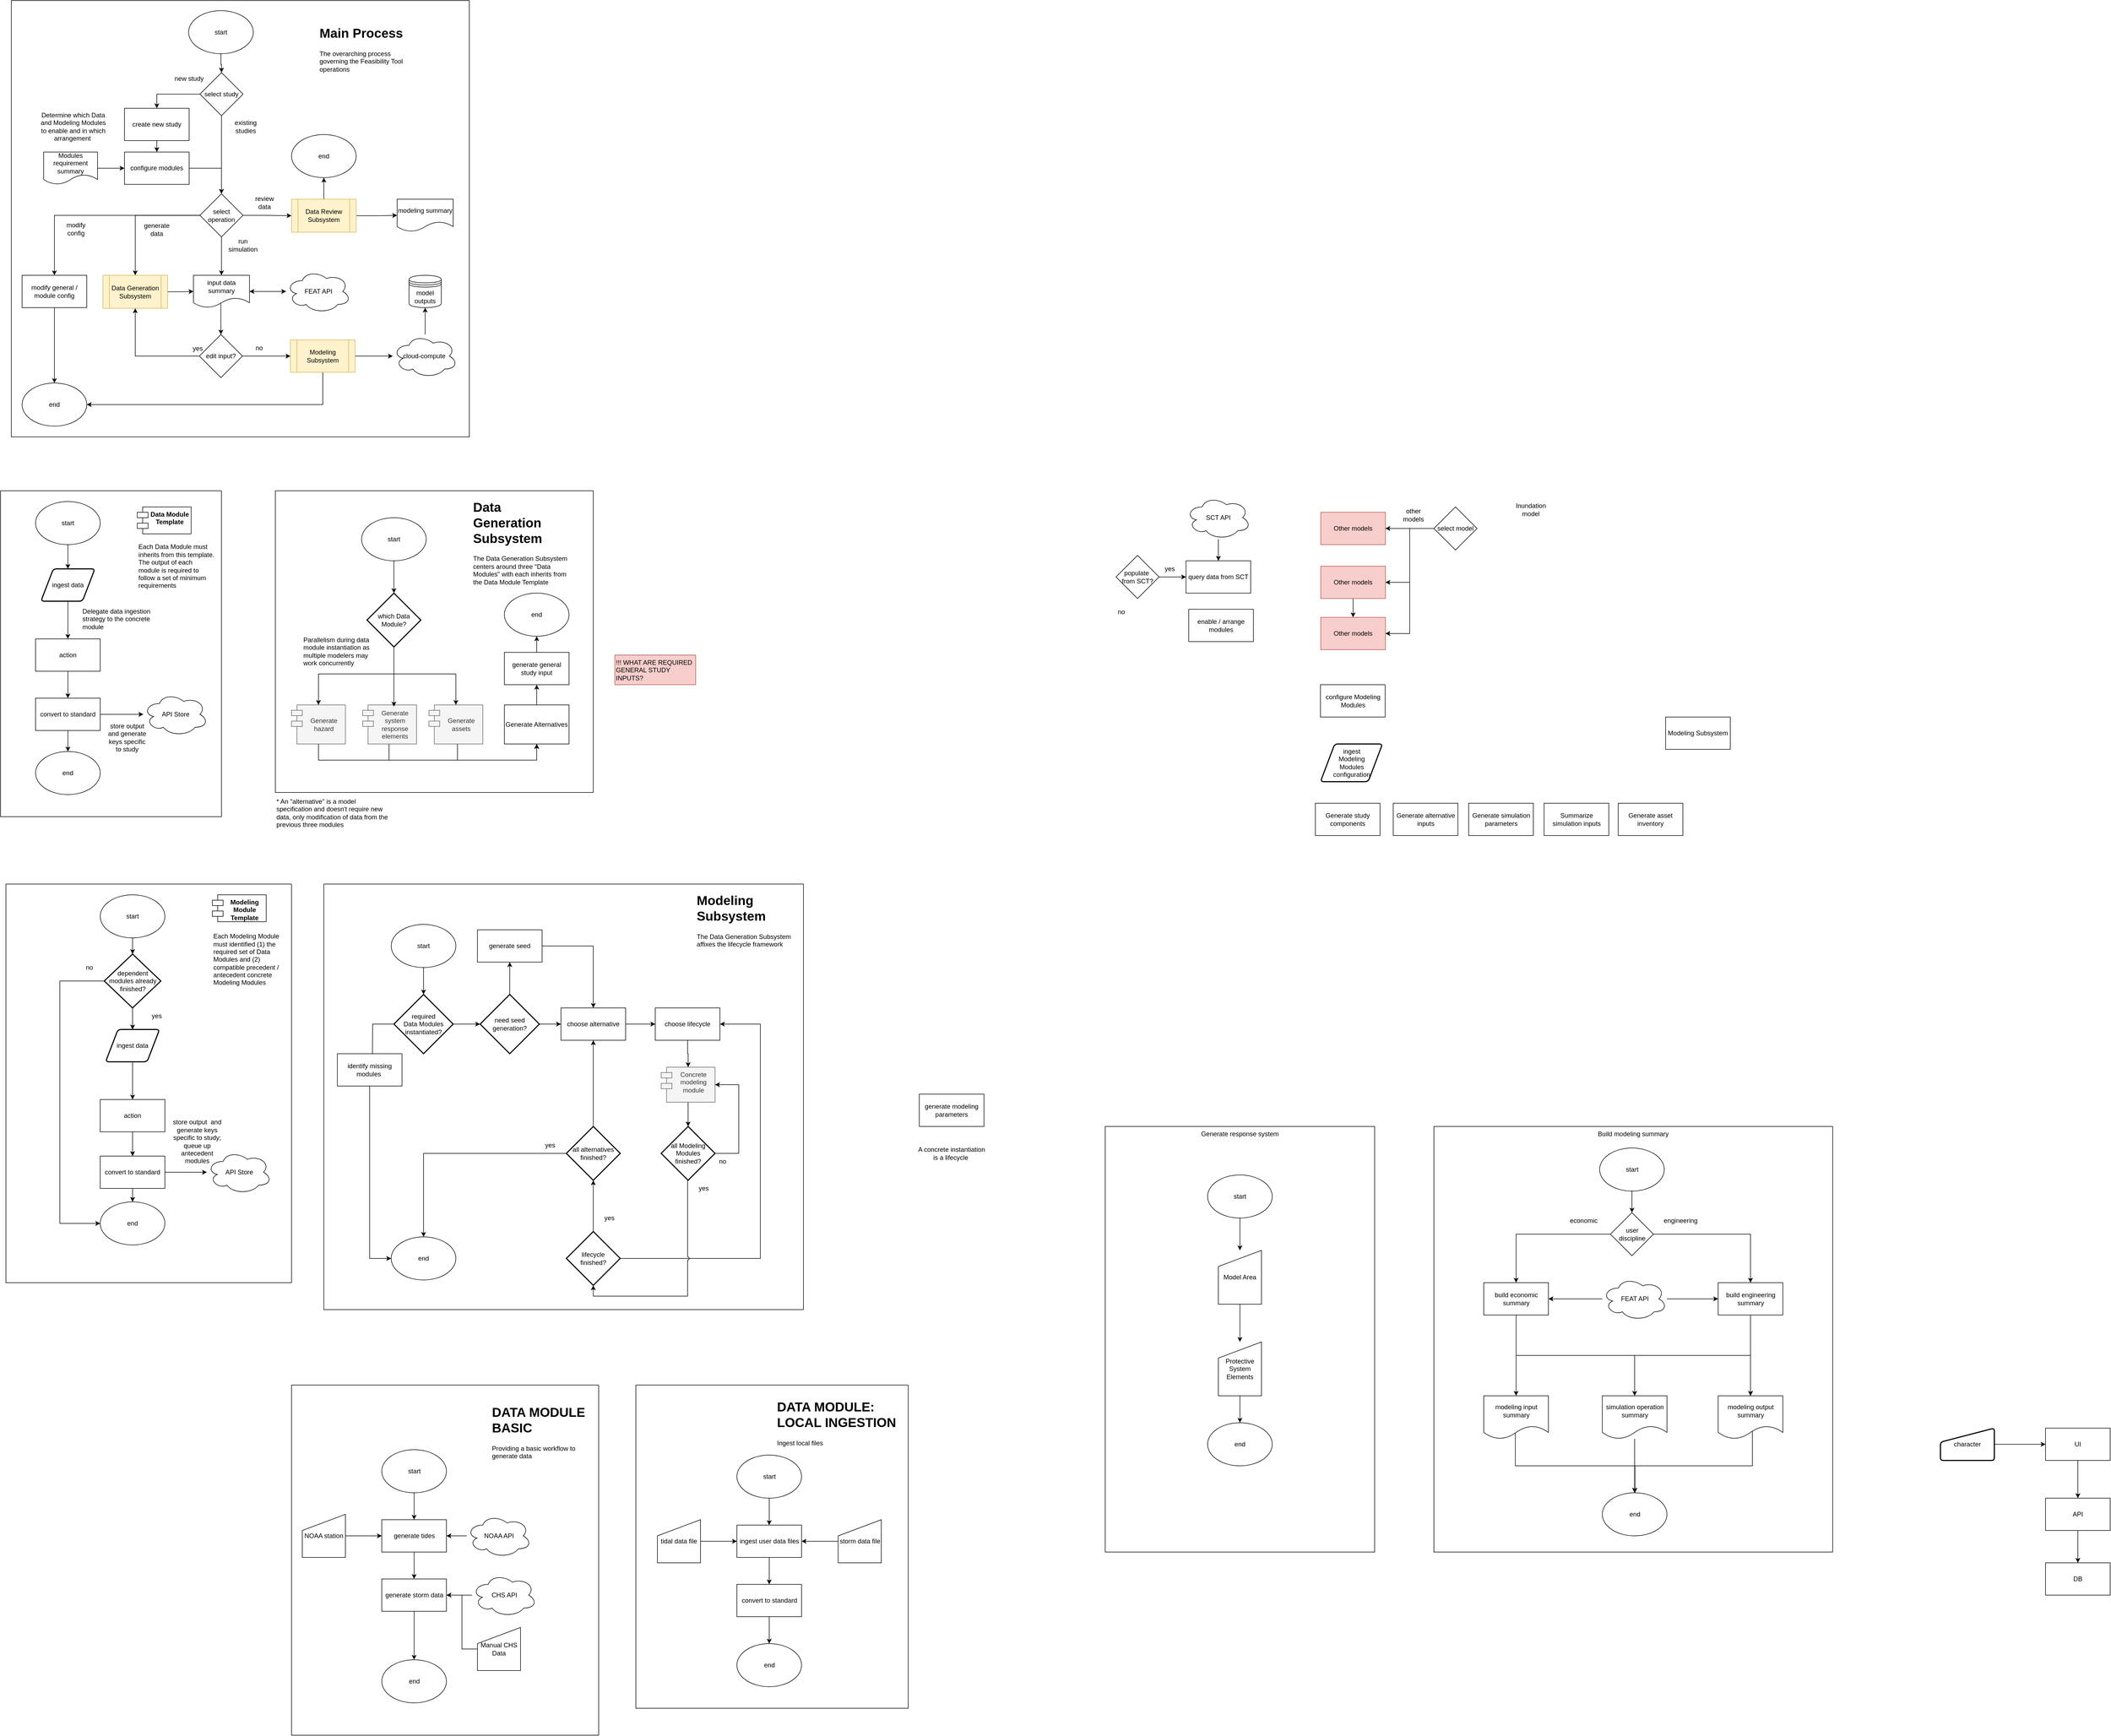 <mxfile version="26.0.9" pages="3">
  <diagram name="Page-1" id="qRDFToGieXWFHNiyiY_J">
    <mxGraphModel dx="3429" dy="2094" grid="1" gridSize="10" guides="1" tooltips="1" connect="1" arrows="1" fold="1" page="1" pageScale="1" pageWidth="850" pageHeight="1100" math="0" shadow="0">
      <root>
        <mxCell id="0" />
        <mxCell id="1" parent="0" />
        <mxCell id="PQ4RPiRYlV6zUMraTzQ3-141" value="" style="edgeStyle=orthogonalEdgeStyle;rounded=0;orthogonalLoop=1;jettySize=auto;html=1;" parent="1" edge="1">
          <mxGeometry relative="1" as="geometry">
            <mxPoint x="102" y="600" as="targetPoint" />
          </mxGeometry>
        </mxCell>
        <mxCell id="PQ4RPiRYlV6zUMraTzQ3-142" style="edgeStyle=orthogonalEdgeStyle;rounded=0;orthogonalLoop=1;jettySize=auto;html=1;entryX=0.5;entryY=0;entryDx=0;entryDy=0;" parent="1" edge="1">
          <mxGeometry relative="1" as="geometry">
            <mxPoint x="260" y="740" as="targetPoint" />
          </mxGeometry>
        </mxCell>
        <mxCell id="PQ4RPiRYlV6zUMraTzQ3-54" style="edgeStyle=orthogonalEdgeStyle;rounded=0;orthogonalLoop=1;jettySize=auto;html=1;entryX=0;entryY=0.5;entryDx=0;entryDy=0;" parent="1" edge="1">
          <mxGeometry relative="1" as="geometry">
            <mxPoint x="340" y="770" as="targetPoint" />
          </mxGeometry>
        </mxCell>
        <mxCell id="PQ4RPiRYlV6zUMraTzQ3-60" style="edgeStyle=orthogonalEdgeStyle;rounded=0;orthogonalLoop=1;jettySize=auto;html=1;entryX=0;entryY=0.5;entryDx=0;entryDy=0;" parent="1" edge="1">
          <mxGeometry relative="1" as="geometry">
            <mxPoint x="500" y="770" as="targetPoint" />
          </mxGeometry>
        </mxCell>
        <mxCell id="PQ4RPiRYlV6zUMraTzQ3-73" style="edgeStyle=orthogonalEdgeStyle;rounded=0;orthogonalLoop=1;jettySize=auto;html=1;entryX=0;entryY=0.5;entryDx=0;entryDy=0;" parent="1" edge="1">
          <mxGeometry relative="1" as="geometry">
            <mxPoint x="640" y="770" as="targetPoint" />
          </mxGeometry>
        </mxCell>
        <mxCell id="PQ4RPiRYlV6zUMraTzQ3-62" value="Other models" style="rounded=0;whiteSpace=wrap;html=1;fillColor=#f8cecc;strokeColor=#b85450;" parent="1" vertex="1">
          <mxGeometry x="780" y="230" width="120" height="60" as="geometry" />
        </mxCell>
        <mxCell id="PQ4RPiRYlV6zUMraTzQ3-81" value="Generate asset inventory" style="rounded=0;whiteSpace=wrap;html=1;" parent="1" vertex="1">
          <mxGeometry x="1332" y="770" width="120" height="60" as="geometry" />
        </mxCell>
        <mxCell id="PQ4RPiRYlV6zUMraTzQ3-83" value="Modeling Subsystem" style="rounded=0;whiteSpace=wrap;html=1;" parent="1" vertex="1">
          <mxGeometry x="1420" y="610" width="120" height="60" as="geometry" />
        </mxCell>
        <mxCell id="PQ4RPiRYlV6zUMraTzQ3-107" style="edgeStyle=orthogonalEdgeStyle;rounded=0;orthogonalLoop=1;jettySize=auto;html=1;entryX=0.5;entryY=1;entryDx=0;entryDy=0;" parent="1" edge="1">
          <mxGeometry relative="1" as="geometry">
            <mxPoint x="100" y="730" as="sourcePoint" />
          </mxGeometry>
        </mxCell>
        <mxCell id="PQ4RPiRYlV6zUMraTzQ3-108" style="edgeStyle=orthogonalEdgeStyle;rounded=0;orthogonalLoop=1;jettySize=auto;html=1;" parent="1" edge="1">
          <mxGeometry relative="1" as="geometry">
            <mxPoint x="200" y="770" as="targetPoint" />
          </mxGeometry>
        </mxCell>
        <mxCell id="PQ4RPiRYlV6zUMraTzQ3-112" value="Generate study components" style="rounded=0;whiteSpace=wrap;html=1;" parent="1" vertex="1">
          <mxGeometry x="770" y="770" width="120" height="60" as="geometry" />
        </mxCell>
        <mxCell id="PQ4RPiRYlV6zUMraTzQ3-114" value="Generate alternative inputs" style="rounded=0;whiteSpace=wrap;html=1;" parent="1" vertex="1">
          <mxGeometry x="914.5" y="770" width="120" height="60" as="geometry" />
        </mxCell>
        <mxCell id="PQ4RPiRYlV6zUMraTzQ3-115" value="Generate simulation parameters" style="rounded=0;whiteSpace=wrap;html=1;" parent="1" vertex="1">
          <mxGeometry x="1054.5" y="770" width="120" height="60" as="geometry" />
        </mxCell>
        <mxCell id="PQ4RPiRYlV6zUMraTzQ3-116" value="Summarize simulation inputs" style="rounded=0;whiteSpace=wrap;html=1;" parent="1" vertex="1">
          <mxGeometry x="1194.5" y="770" width="120" height="60" as="geometry" />
        </mxCell>
        <mxCell id="PQ4RPiRYlV6zUMraTzQ3-120" value="" style="edgeStyle=orthogonalEdgeStyle;rounded=0;orthogonalLoop=1;jettySize=auto;html=1;" parent="1" source="PQ4RPiRYlV6zUMraTzQ3-117" target="PQ4RPiRYlV6zUMraTzQ3-62" edge="1">
          <mxGeometry relative="1" as="geometry" />
        </mxCell>
        <mxCell id="98Wi79xMPndo4PKG9-Y--6" style="edgeStyle=orthogonalEdgeStyle;rounded=0;orthogonalLoop=1;jettySize=auto;html=1;entryX=1;entryY=0.5;entryDx=0;entryDy=0;" parent="1" source="PQ4RPiRYlV6zUMraTzQ3-117" target="98Wi79xMPndo4PKG9-Y--5" edge="1">
          <mxGeometry relative="1" as="geometry" />
        </mxCell>
        <mxCell id="98Wi79xMPndo4PKG9-Y--8" style="edgeStyle=orthogonalEdgeStyle;rounded=0;orthogonalLoop=1;jettySize=auto;html=1;entryX=1;entryY=0.5;entryDx=0;entryDy=0;" parent="1" source="PQ4RPiRYlV6zUMraTzQ3-117" target="98Wi79xMPndo4PKG9-Y--7" edge="1">
          <mxGeometry relative="1" as="geometry" />
        </mxCell>
        <mxCell id="PQ4RPiRYlV6zUMraTzQ3-117" value="select model" style="rhombus;whiteSpace=wrap;html=1;" parent="1" vertex="1">
          <mxGeometry x="990" y="220" width="80" height="80" as="geometry" />
        </mxCell>
        <mxCell id="PQ4RPiRYlV6zUMraTzQ3-122" value="Inundation model" style="text;html=1;align=center;verticalAlign=middle;whiteSpace=wrap;rounded=0;" parent="1" vertex="1">
          <mxGeometry x="1140" y="210" width="60" height="30" as="geometry" />
        </mxCell>
        <mxCell id="PQ4RPiRYlV6zUMraTzQ3-123" value="other models" style="text;html=1;align=center;verticalAlign=middle;whiteSpace=wrap;rounded=0;" parent="1" vertex="1">
          <mxGeometry x="922" y="220" width="60" height="30" as="geometry" />
        </mxCell>
        <mxCell id="PQ4RPiRYlV6zUMraTzQ3-140" value="" style="group" parent="1" vertex="1" connectable="0">
          <mxGeometry x="380" y="1370" width="500" height="1010" as="geometry" />
        </mxCell>
        <mxCell id="PQ4RPiRYlV6zUMraTzQ3-130" value="&lt;div style=&quot;&quot;&gt;Generate response system&lt;/div&gt;" style="rounded=0;whiteSpace=wrap;html=1;align=center;verticalAlign=top;" parent="PQ4RPiRYlV6zUMraTzQ3-140" vertex="1">
          <mxGeometry width="500" height="790" as="geometry" />
        </mxCell>
        <mxCell id="PQ4RPiRYlV6zUMraTzQ3-138" value="" style="edgeStyle=orthogonalEdgeStyle;rounded=0;orthogonalLoop=1;jettySize=auto;html=1;" parent="PQ4RPiRYlV6zUMraTzQ3-140" source="PQ4RPiRYlV6zUMraTzQ3-48" target="PQ4RPiRYlV6zUMraTzQ3-52" edge="1">
          <mxGeometry relative="1" as="geometry" />
        </mxCell>
        <mxCell id="PQ4RPiRYlV6zUMraTzQ3-48" value="Model Area" style="shape=manualInput;whiteSpace=wrap;html=1;" parent="PQ4RPiRYlV6zUMraTzQ3-140" vertex="1">
          <mxGeometry x="210" y="230" width="80" height="100" as="geometry" />
        </mxCell>
        <mxCell id="PQ4RPiRYlV6zUMraTzQ3-139" value="" style="edgeStyle=orthogonalEdgeStyle;rounded=0;orthogonalLoop=1;jettySize=auto;html=1;" parent="PQ4RPiRYlV6zUMraTzQ3-140" source="PQ4RPiRYlV6zUMraTzQ3-52" target="PQ4RPiRYlV6zUMraTzQ3-136" edge="1">
          <mxGeometry relative="1" as="geometry" />
        </mxCell>
        <mxCell id="PQ4RPiRYlV6zUMraTzQ3-52" value="Protective System Elements" style="shape=manualInput;whiteSpace=wrap;html=1;" parent="PQ4RPiRYlV6zUMraTzQ3-140" vertex="1">
          <mxGeometry x="210" y="400" width="80" height="100" as="geometry" />
        </mxCell>
        <mxCell id="PQ4RPiRYlV6zUMraTzQ3-137" value="" style="edgeStyle=orthogonalEdgeStyle;rounded=0;orthogonalLoop=1;jettySize=auto;html=1;" parent="PQ4RPiRYlV6zUMraTzQ3-140" source="PQ4RPiRYlV6zUMraTzQ3-135" target="PQ4RPiRYlV6zUMraTzQ3-48" edge="1">
          <mxGeometry relative="1" as="geometry" />
        </mxCell>
        <mxCell id="PQ4RPiRYlV6zUMraTzQ3-135" value="start" style="ellipse;whiteSpace=wrap;html=1;" parent="PQ4RPiRYlV6zUMraTzQ3-140" vertex="1">
          <mxGeometry x="190" y="90" width="120" height="80" as="geometry" />
        </mxCell>
        <mxCell id="PQ4RPiRYlV6zUMraTzQ3-136" value="end" style="ellipse;whiteSpace=wrap;html=1;" parent="PQ4RPiRYlV6zUMraTzQ3-140" vertex="1">
          <mxGeometry x="190" y="550" width="120" height="80" as="geometry" />
        </mxCell>
        <mxCell id="wG7Q8QUlYoH2plEu2OoV-85" style="edgeStyle=orthogonalEdgeStyle;rounded=0;orthogonalLoop=1;jettySize=auto;html=1;" parent="1" source="98Wi79xMPndo4PKG9-Y--5" target="98Wi79xMPndo4PKG9-Y--7" edge="1">
          <mxGeometry relative="1" as="geometry" />
        </mxCell>
        <mxCell id="98Wi79xMPndo4PKG9-Y--5" value="Other models" style="rounded=0;whiteSpace=wrap;html=1;fillColor=#f8cecc;strokeColor=#b85450;" parent="1" vertex="1">
          <mxGeometry x="780" y="330" width="120" height="60" as="geometry" />
        </mxCell>
        <mxCell id="98Wi79xMPndo4PKG9-Y--7" value="Other models" style="rounded=0;whiteSpace=wrap;html=1;fillColor=#f8cecc;strokeColor=#b85450;" parent="1" vertex="1">
          <mxGeometry x="780" y="425" width="120" height="60" as="geometry" />
        </mxCell>
        <mxCell id="98Wi79xMPndo4PKG9-Y--10" value="&lt;div style=&quot;&quot;&gt;Build modeling summary&lt;/div&gt;" style="rounded=0;whiteSpace=wrap;html=1;align=center;verticalAlign=top;" parent="1" vertex="1">
          <mxGeometry x="990" y="1370" width="740" height="790" as="geometry" />
        </mxCell>
        <mxCell id="98Wi79xMPndo4PKG9-Y--19" value="" style="edgeStyle=orthogonalEdgeStyle;rounded=0;orthogonalLoop=1;jettySize=auto;html=1;" parent="1" source="98Wi79xMPndo4PKG9-Y--16" target="98Wi79xMPndo4PKG9-Y--18" edge="1">
          <mxGeometry relative="1" as="geometry" />
        </mxCell>
        <mxCell id="98Wi79xMPndo4PKG9-Y--16" value="start" style="ellipse;whiteSpace=wrap;html=1;" parent="1" vertex="1">
          <mxGeometry x="1297.5" y="1410" width="120" height="80" as="geometry" />
        </mxCell>
        <mxCell id="98Wi79xMPndo4PKG9-Y--17" value="end" style="ellipse;whiteSpace=wrap;html=1;" parent="1" vertex="1">
          <mxGeometry x="1302.5" y="2050" width="120" height="80" as="geometry" />
        </mxCell>
        <mxCell id="98Wi79xMPndo4PKG9-Y--22" style="edgeStyle=orthogonalEdgeStyle;rounded=0;orthogonalLoop=1;jettySize=auto;html=1;" parent="1" source="98Wi79xMPndo4PKG9-Y--18" target="98Wi79xMPndo4PKG9-Y--20" edge="1">
          <mxGeometry relative="1" as="geometry" />
        </mxCell>
        <mxCell id="98Wi79xMPndo4PKG9-Y--23" style="edgeStyle=orthogonalEdgeStyle;rounded=0;orthogonalLoop=1;jettySize=auto;html=1;" parent="1" source="98Wi79xMPndo4PKG9-Y--18" target="98Wi79xMPndo4PKG9-Y--21" edge="1">
          <mxGeometry relative="1" as="geometry" />
        </mxCell>
        <mxCell id="98Wi79xMPndo4PKG9-Y--18" value="user &lt;br&gt;discipline" style="rhombus;whiteSpace=wrap;html=1;" parent="1" vertex="1">
          <mxGeometry x="1317.5" y="1530" width="80" height="80" as="geometry" />
        </mxCell>
        <mxCell id="98Wi79xMPndo4PKG9-Y--29" style="edgeStyle=orthogonalEdgeStyle;rounded=0;orthogonalLoop=1;jettySize=auto;html=1;" parent="1" source="98Wi79xMPndo4PKG9-Y--20" target="98Wi79xMPndo4PKG9-Y--28" edge="1">
          <mxGeometry relative="1" as="geometry" />
        </mxCell>
        <mxCell id="98Wi79xMPndo4PKG9-Y--30" style="edgeStyle=orthogonalEdgeStyle;rounded=0;orthogonalLoop=1;jettySize=auto;html=1;exitX=0.5;exitY=1;exitDx=0;exitDy=0;" parent="1" source="98Wi79xMPndo4PKG9-Y--20" target="98Wi79xMPndo4PKG9-Y--27" edge="1">
          <mxGeometry relative="1" as="geometry" />
        </mxCell>
        <mxCell id="98Wi79xMPndo4PKG9-Y--20" value="build economic summary" style="rounded=0;whiteSpace=wrap;html=1;" parent="1" vertex="1">
          <mxGeometry x="1082.5" y="1660" width="120" height="60" as="geometry" />
        </mxCell>
        <mxCell id="98Wi79xMPndo4PKG9-Y--31" style="edgeStyle=orthogonalEdgeStyle;rounded=0;orthogonalLoop=1;jettySize=auto;html=1;entryX=0.5;entryY=0;entryDx=0;entryDy=0;exitX=0.5;exitY=1;exitDx=0;exitDy=0;" parent="1" source="98Wi79xMPndo4PKG9-Y--21" target="98Wi79xMPndo4PKG9-Y--27" edge="1">
          <mxGeometry relative="1" as="geometry" />
        </mxCell>
        <mxCell id="98Wi79xMPndo4PKG9-Y--38" style="edgeStyle=orthogonalEdgeStyle;rounded=0;orthogonalLoop=1;jettySize=auto;html=1;exitX=0.5;exitY=1;exitDx=0;exitDy=0;" parent="1" source="98Wi79xMPndo4PKG9-Y--21" target="98Wi79xMPndo4PKG9-Y--37" edge="1">
          <mxGeometry relative="1" as="geometry" />
        </mxCell>
        <mxCell id="98Wi79xMPndo4PKG9-Y--21" value="build engineering summary" style="rounded=0;whiteSpace=wrap;html=1;" parent="1" vertex="1">
          <mxGeometry x="1517.5" y="1660" width="120" height="60" as="geometry" />
        </mxCell>
        <mxCell id="98Wi79xMPndo4PKG9-Y--25" value="" style="edgeStyle=orthogonalEdgeStyle;rounded=0;orthogonalLoop=1;jettySize=auto;html=1;startArrow=none;startFill=0;" parent="1" source="98Wi79xMPndo4PKG9-Y--24" target="98Wi79xMPndo4PKG9-Y--21" edge="1">
          <mxGeometry relative="1" as="geometry" />
        </mxCell>
        <mxCell id="98Wi79xMPndo4PKG9-Y--26" value="" style="edgeStyle=orthogonalEdgeStyle;rounded=0;orthogonalLoop=1;jettySize=auto;html=1;startArrow=none;startFill=0;" parent="1" source="98Wi79xMPndo4PKG9-Y--24" target="98Wi79xMPndo4PKG9-Y--20" edge="1">
          <mxGeometry relative="1" as="geometry" />
        </mxCell>
        <mxCell id="98Wi79xMPndo4PKG9-Y--24" value="FEAT API" style="ellipse;shape=cloud;whiteSpace=wrap;html=1;" parent="1" vertex="1">
          <mxGeometry x="1302.5" y="1650" width="120" height="80" as="geometry" />
        </mxCell>
        <mxCell id="98Wi79xMPndo4PKG9-Y--46" style="edgeStyle=orthogonalEdgeStyle;rounded=0;orthogonalLoop=1;jettySize=auto;html=1;entryX=0.5;entryY=0;entryDx=0;entryDy=0;exitX=0.529;exitY=0.788;exitDx=0;exitDy=0;exitPerimeter=0;" parent="1" source="98Wi79xMPndo4PKG9-Y--27" target="98Wi79xMPndo4PKG9-Y--17" edge="1">
          <mxGeometry relative="1" as="geometry">
            <Array as="points">
              <mxPoint x="1581" y="2000" />
              <mxPoint x="1363" y="2000" />
            </Array>
          </mxGeometry>
        </mxCell>
        <mxCell id="98Wi79xMPndo4PKG9-Y--27" value="modeling output summary" style="shape=document;whiteSpace=wrap;html=1;boundedLbl=1;" parent="1" vertex="1">
          <mxGeometry x="1517.5" y="1870" width="120" height="80" as="geometry" />
        </mxCell>
        <mxCell id="98Wi79xMPndo4PKG9-Y--42" style="edgeStyle=orthogonalEdgeStyle;rounded=0;orthogonalLoop=1;jettySize=auto;html=1;exitX=0.488;exitY=0.838;exitDx=0;exitDy=0;exitPerimeter=0;" parent="1" source="98Wi79xMPndo4PKG9-Y--28" target="98Wi79xMPndo4PKG9-Y--17" edge="1">
          <mxGeometry relative="1" as="geometry">
            <Array as="points">
              <mxPoint x="1141" y="2000" />
              <mxPoint x="1363" y="2000" />
            </Array>
          </mxGeometry>
        </mxCell>
        <mxCell id="98Wi79xMPndo4PKG9-Y--28" value="modeling input summary" style="shape=document;whiteSpace=wrap;html=1;boundedLbl=1;" parent="1" vertex="1">
          <mxGeometry x="1082.5" y="1870" width="120" height="80" as="geometry" />
        </mxCell>
        <mxCell id="98Wi79xMPndo4PKG9-Y--43" value="" style="edgeStyle=orthogonalEdgeStyle;rounded=0;orthogonalLoop=1;jettySize=auto;html=1;" parent="1" source="98Wi79xMPndo4PKG9-Y--37" target="98Wi79xMPndo4PKG9-Y--17" edge="1">
          <mxGeometry relative="1" as="geometry" />
        </mxCell>
        <mxCell id="98Wi79xMPndo4PKG9-Y--37" value="simulation operation summary" style="shape=document;whiteSpace=wrap;html=1;boundedLbl=1;" parent="1" vertex="1">
          <mxGeometry x="1302.5" y="1870" width="120" height="80" as="geometry" />
        </mxCell>
        <mxCell id="98Wi79xMPndo4PKG9-Y--47" value="economic" style="text;html=1;align=center;verticalAlign=middle;whiteSpace=wrap;rounded=0;" parent="1" vertex="1">
          <mxGeometry x="1237.5" y="1530" width="60" height="30" as="geometry" />
        </mxCell>
        <mxCell id="98Wi79xMPndo4PKG9-Y--48" value="engineering" style="text;html=1;align=center;verticalAlign=middle;whiteSpace=wrap;rounded=0;" parent="1" vertex="1">
          <mxGeometry x="1417.5" y="1530" width="60" height="30" as="geometry" />
        </mxCell>
        <mxCell id="pRfy_A6ynVGi48_vsYZs-17" value="" style="edgeStyle=orthogonalEdgeStyle;rounded=0;orthogonalLoop=1;jettySize=auto;html=1;" parent="1" source="pRfy_A6ynVGi48_vsYZs-15" target="pRfy_A6ynVGi48_vsYZs-16" edge="1">
          <mxGeometry relative="1" as="geometry" />
        </mxCell>
        <mxCell id="pRfy_A6ynVGi48_vsYZs-15" value="character" style="html=1;strokeWidth=2;shape=manualInput;whiteSpace=wrap;rounded=1;size=26;arcSize=11;" parent="1" vertex="1">
          <mxGeometry x="1930" y="1930" width="100" height="60" as="geometry" />
        </mxCell>
        <mxCell id="pRfy_A6ynVGi48_vsYZs-19" value="" style="edgeStyle=orthogonalEdgeStyle;rounded=0;orthogonalLoop=1;jettySize=auto;html=1;" parent="1" source="pRfy_A6ynVGi48_vsYZs-16" target="pRfy_A6ynVGi48_vsYZs-18" edge="1">
          <mxGeometry relative="1" as="geometry" />
        </mxCell>
        <mxCell id="pRfy_A6ynVGi48_vsYZs-16" value="UI" style="rounded=0;whiteSpace=wrap;html=1;" parent="1" vertex="1">
          <mxGeometry x="2125" y="1930" width="120" height="60" as="geometry" />
        </mxCell>
        <mxCell id="pRfy_A6ynVGi48_vsYZs-21" value="" style="edgeStyle=orthogonalEdgeStyle;rounded=0;orthogonalLoop=1;jettySize=auto;html=1;" parent="1" source="pRfy_A6ynVGi48_vsYZs-18" target="pRfy_A6ynVGi48_vsYZs-20" edge="1">
          <mxGeometry relative="1" as="geometry" />
        </mxCell>
        <mxCell id="pRfy_A6ynVGi48_vsYZs-18" value="API" style="rounded=0;whiteSpace=wrap;html=1;" parent="1" vertex="1">
          <mxGeometry x="2125" y="2060" width="120" height="60" as="geometry" />
        </mxCell>
        <mxCell id="pRfy_A6ynVGi48_vsYZs-20" value="DB" style="rounded=0;whiteSpace=wrap;html=1;" parent="1" vertex="1">
          <mxGeometry x="2125" y="2180" width="120" height="60" as="geometry" />
        </mxCell>
        <mxCell id="wG7Q8QUlYoH2plEu2OoV-1" value="" style="swimlane;startSize=0;" parent="1" vertex="1">
          <mxGeometry x="-1670" y="190" width="410" height="605" as="geometry" />
        </mxCell>
        <mxCell id="-fWQIyGvg7Xg8wQxf-oc-30" value="" style="edgeStyle=orthogonalEdgeStyle;rounded=0;orthogonalLoop=1;jettySize=auto;html=1;" parent="wG7Q8QUlYoH2plEu2OoV-1" source="-fWQIyGvg7Xg8wQxf-oc-27" target="-fWQIyGvg7Xg8wQxf-oc-28" edge="1">
          <mxGeometry relative="1" as="geometry" />
        </mxCell>
        <mxCell id="-fWQIyGvg7Xg8wQxf-oc-27" value="action" style="rounded=0;whiteSpace=wrap;html=1;" parent="wG7Q8QUlYoH2plEu2OoV-1" vertex="1">
          <mxGeometry x="65" y="275" width="120" height="60" as="geometry" />
        </mxCell>
        <mxCell id="wG7Q8QUlYoH2plEu2OoV-5" value="" style="edgeStyle=orthogonalEdgeStyle;rounded=0;orthogonalLoop=1;jettySize=auto;html=1;" parent="wG7Q8QUlYoH2plEu2OoV-1" source="-fWQIyGvg7Xg8wQxf-oc-28" target="wG7Q8QUlYoH2plEu2OoV-4" edge="1">
          <mxGeometry relative="1" as="geometry" />
        </mxCell>
        <mxCell id="wG7Q8QUlYoH2plEu2OoV-17" value="" style="edgeStyle=orthogonalEdgeStyle;rounded=0;orthogonalLoop=1;jettySize=auto;html=1;startArrow=none;startFill=0;" parent="wG7Q8QUlYoH2plEu2OoV-1" source="-fWQIyGvg7Xg8wQxf-oc-28" target="wG7Q8QUlYoH2plEu2OoV-16" edge="1">
          <mxGeometry relative="1" as="geometry" />
        </mxCell>
        <mxCell id="-fWQIyGvg7Xg8wQxf-oc-28" value="convert to standard" style="rounded=0;whiteSpace=wrap;html=1;" parent="wG7Q8QUlYoH2plEu2OoV-1" vertex="1">
          <mxGeometry x="65" y="385" width="120" height="60" as="geometry" />
        </mxCell>
        <mxCell id="wG7Q8QUlYoH2plEu2OoV-14" value="" style="edgeStyle=orthogonalEdgeStyle;rounded=0;orthogonalLoop=1;jettySize=auto;html=1;" parent="wG7Q8QUlYoH2plEu2OoV-1" source="wG7Q8QUlYoH2plEu2OoV-2" target="wG7Q8QUlYoH2plEu2OoV-13" edge="1">
          <mxGeometry relative="1" as="geometry" />
        </mxCell>
        <mxCell id="wG7Q8QUlYoH2plEu2OoV-2" value="start" style="ellipse;whiteSpace=wrap;html=1;" parent="wG7Q8QUlYoH2plEu2OoV-1" vertex="1">
          <mxGeometry x="65" y="20" width="120" height="80" as="geometry" />
        </mxCell>
        <mxCell id="wG7Q8QUlYoH2plEu2OoV-4" value="end" style="ellipse;whiteSpace=wrap;html=1;" parent="wG7Q8QUlYoH2plEu2OoV-1" vertex="1">
          <mxGeometry x="65" y="484" width="120" height="80" as="geometry" />
        </mxCell>
        <mxCell id="wG7Q8QUlYoH2plEu2OoV-15" style="edgeStyle=orthogonalEdgeStyle;rounded=0;orthogonalLoop=1;jettySize=auto;html=1;entryX=0.5;entryY=0;entryDx=0;entryDy=0;" parent="wG7Q8QUlYoH2plEu2OoV-1" source="wG7Q8QUlYoH2plEu2OoV-13" target="-fWQIyGvg7Xg8wQxf-oc-27" edge="1">
          <mxGeometry relative="1" as="geometry" />
        </mxCell>
        <mxCell id="wG7Q8QUlYoH2plEu2OoV-13" value="ingest data" style="shape=parallelogram;html=1;strokeWidth=2;perimeter=parallelogramPerimeter;whiteSpace=wrap;rounded=1;arcSize=12;size=0.23;" parent="wG7Q8QUlYoH2plEu2OoV-1" vertex="1">
          <mxGeometry x="75" y="145" width="100" height="60" as="geometry" />
        </mxCell>
        <mxCell id="wG7Q8QUlYoH2plEu2OoV-16" value="API Store" style="ellipse;shape=cloud;whiteSpace=wrap;html=1;" parent="wG7Q8QUlYoH2plEu2OoV-1" vertex="1">
          <mxGeometry x="265" y="375" width="120" height="80" as="geometry" />
        </mxCell>
        <mxCell id="wG7Q8QUlYoH2plEu2OoV-22" value="Data Module Template" style="shape=module;align=left;spacingLeft=20;align=center;verticalAlign=top;whiteSpace=wrap;html=1;fontStyle=1" parent="wG7Q8QUlYoH2plEu2OoV-1" vertex="1">
          <mxGeometry x="253.75" y="30" width="100" height="50" as="geometry" />
        </mxCell>
        <mxCell id="wG7Q8QUlYoH2plEu2OoV-31" value="Each Data Module must inherits from this template. The output of each module is required to follow a set of minimum requirements" style="text;html=1;align=left;verticalAlign=middle;whiteSpace=wrap;rounded=0;" parent="wG7Q8QUlYoH2plEu2OoV-1" vertex="1">
          <mxGeometry x="253.75" y="90" width="142.5" height="100" as="geometry" />
        </mxCell>
        <mxCell id="wG7Q8QUlYoH2plEu2OoV-38" value="store output and generate keys specific to study" style="text;html=1;align=center;verticalAlign=middle;whiteSpace=wrap;rounded=0;" parent="wG7Q8QUlYoH2plEu2OoV-1" vertex="1">
          <mxGeometry x="195" y="420" width="80" height="75" as="geometry" />
        </mxCell>
        <mxCell id="igHUlAx1EoBNNh3pSHyk-80" value="Delegate data ingestion strategy to the concrete module" style="text;html=1;align=left;verticalAlign=middle;whiteSpace=wrap;rounded=0;" vertex="1" parent="wG7Q8QUlYoH2plEu2OoV-1">
          <mxGeometry x="150" y="200" width="170" height="75" as="geometry" />
        </mxCell>
        <mxCell id="wG7Q8QUlYoH2plEu2OoV-23" value="" style="swimlane;startSize=0;" parent="1" vertex="1">
          <mxGeometry x="-1160" y="190" width="590" height="560" as="geometry" />
        </mxCell>
        <mxCell id="jp3aCGEwkOMF9N7P8e_z-12" style="edgeStyle=orthogonalEdgeStyle;rounded=0;orthogonalLoop=1;jettySize=auto;html=1;entryX=0.5;entryY=1;entryDx=0;entryDy=0;" parent="wG7Q8QUlYoH2plEu2OoV-23" source="wG7Q8QUlYoH2plEu2OoV-18" target="wG7Q8QUlYoH2plEu2OoV-87" edge="1">
          <mxGeometry relative="1" as="geometry">
            <Array as="points">
              <mxPoint x="80" y="500" />
              <mxPoint x="485" y="500" />
            </Array>
          </mxGeometry>
        </mxCell>
        <mxCell id="wG7Q8QUlYoH2plEu2OoV-18" value="Generate hazard" style="shape=module;align=left;spacingLeft=20;align=center;verticalAlign=middle;whiteSpace=wrap;html=1;fillColor=#f5f5f5;strokeColor=#666666;fontColor=#333333;" parent="wG7Q8QUlYoH2plEu2OoV-23" vertex="1">
          <mxGeometry x="30" y="397.5" width="100" height="72.5" as="geometry" />
        </mxCell>
        <mxCell id="jp3aCGEwkOMF9N7P8e_z-13" style="edgeStyle=orthogonalEdgeStyle;rounded=0;orthogonalLoop=1;jettySize=auto;html=1;entryX=0.5;entryY=1;entryDx=0;entryDy=0;" parent="wG7Q8QUlYoH2plEu2OoV-23" source="wG7Q8QUlYoH2plEu2OoV-19" target="wG7Q8QUlYoH2plEu2OoV-87" edge="1">
          <mxGeometry relative="1" as="geometry">
            <Array as="points">
              <mxPoint x="211" y="500" />
              <mxPoint x="485" y="500" />
            </Array>
          </mxGeometry>
        </mxCell>
        <mxCell id="wG7Q8QUlYoH2plEu2OoV-19" value="Generate system response elements" style="shape=module;align=left;spacingLeft=20;align=center;verticalAlign=middle;whiteSpace=wrap;html=1;fillColor=#f5f5f5;strokeColor=#666666;fontColor=#333333;" parent="wG7Q8QUlYoH2plEu2OoV-23" vertex="1">
          <mxGeometry x="162" y="397.5" width="100" height="72.5" as="geometry" />
        </mxCell>
        <mxCell id="jp3aCGEwkOMF9N7P8e_z-15" style="edgeStyle=orthogonalEdgeStyle;rounded=0;orthogonalLoop=1;jettySize=auto;html=1;entryX=0.5;entryY=1;entryDx=0;entryDy=0;" parent="wG7Q8QUlYoH2plEu2OoV-23" source="wG7Q8QUlYoH2plEu2OoV-20" target="wG7Q8QUlYoH2plEu2OoV-87" edge="1">
          <mxGeometry relative="1" as="geometry">
            <Array as="points">
              <mxPoint x="338" y="500" />
              <mxPoint x="485" y="500" />
            </Array>
          </mxGeometry>
        </mxCell>
        <mxCell id="wG7Q8QUlYoH2plEu2OoV-20" value="Generate assets" style="shape=module;align=left;spacingLeft=20;align=center;verticalAlign=middle;whiteSpace=wrap;html=1;fillColor=#f5f5f5;strokeColor=#666666;fontColor=#333333;" parent="wG7Q8QUlYoH2plEu2OoV-23" vertex="1">
          <mxGeometry x="285" y="397.5" width="100" height="72.5" as="geometry" />
        </mxCell>
        <mxCell id="igHUlAx1EoBNNh3pSHyk-79" value="" style="edgeStyle=orthogonalEdgeStyle;rounded=0;orthogonalLoop=1;jettySize=auto;html=1;" edge="1" parent="wG7Q8QUlYoH2plEu2OoV-23" source="PQ4RPiRYlV6zUMraTzQ3-149" target="jp3aCGEwkOMF9N7P8e_z-2">
          <mxGeometry relative="1" as="geometry" />
        </mxCell>
        <mxCell id="PQ4RPiRYlV6zUMraTzQ3-149" value="start" style="ellipse;whiteSpace=wrap;html=1;" parent="wG7Q8QUlYoH2plEu2OoV-23" vertex="1">
          <mxGeometry x="160" y="50" width="120" height="80" as="geometry" />
        </mxCell>
        <mxCell id="PQ4RPiRYlV6zUMraTzQ3-150" value="end" style="ellipse;whiteSpace=wrap;html=1;" parent="wG7Q8QUlYoH2plEu2OoV-23" vertex="1">
          <mxGeometry x="425" y="190" width="120" height="80" as="geometry" />
        </mxCell>
        <mxCell id="wG7Q8QUlYoH2plEu2OoV-29" value="&lt;h1 style=&quot;margin-top: 0px;&quot;&gt;Data Generation Subsystem&lt;/h1&gt;&lt;p&gt;The Data Generation Subsystem centers around three &quot;Data Modules&quot; with each inherits from the Data Module Template&amp;nbsp;&lt;/p&gt;" style="text;html=1;whiteSpace=wrap;overflow=hidden;rounded=0;" parent="wG7Q8QUlYoH2plEu2OoV-23" vertex="1">
          <mxGeometry x="365" y="10" width="180" height="180" as="geometry" />
        </mxCell>
        <mxCell id="wG7Q8QUlYoH2plEu2OoV-68" value="" style="edgeStyle=orthogonalEdgeStyle;rounded=0;orthogonalLoop=1;jettySize=auto;html=1;" parent="wG7Q8QUlYoH2plEu2OoV-23" source="wG7Q8QUlYoH2plEu2OoV-64" target="PQ4RPiRYlV6zUMraTzQ3-150" edge="1">
          <mxGeometry relative="1" as="geometry" />
        </mxCell>
        <mxCell id="wG7Q8QUlYoH2plEu2OoV-64" value="generate general study input" style="rounded=0;whiteSpace=wrap;html=1;" parent="wG7Q8QUlYoH2plEu2OoV-23" vertex="1">
          <mxGeometry x="425" y="300" width="120" height="60" as="geometry" />
        </mxCell>
        <mxCell id="wG7Q8QUlYoH2plEu2OoV-89" value="" style="edgeStyle=orthogonalEdgeStyle;rounded=0;orthogonalLoop=1;jettySize=auto;html=1;" parent="wG7Q8QUlYoH2plEu2OoV-23" source="wG7Q8QUlYoH2plEu2OoV-87" target="wG7Q8QUlYoH2plEu2OoV-64" edge="1">
          <mxGeometry relative="1" as="geometry" />
        </mxCell>
        <mxCell id="wG7Q8QUlYoH2plEu2OoV-87" value="Generate Alternatives" style="rounded=0;whiteSpace=wrap;html=1;verticalAlign=middle;" parent="wG7Q8QUlYoH2plEu2OoV-23" vertex="1">
          <mxGeometry x="425" y="397.5" width="120" height="72.5" as="geometry" />
        </mxCell>
        <mxCell id="jp3aCGEwkOMF9N7P8e_z-5" style="edgeStyle=orthogonalEdgeStyle;rounded=0;orthogonalLoop=1;jettySize=auto;html=1;" parent="wG7Q8QUlYoH2plEu2OoV-23" source="jp3aCGEwkOMF9N7P8e_z-2" target="wG7Q8QUlYoH2plEu2OoV-18" edge="1">
          <mxGeometry relative="1" as="geometry">
            <Array as="points">
              <mxPoint x="220" y="340" />
              <mxPoint x="80" y="340" />
            </Array>
          </mxGeometry>
        </mxCell>
        <mxCell id="jp3aCGEwkOMF9N7P8e_z-17" style="edgeStyle=orthogonalEdgeStyle;rounded=0;orthogonalLoop=1;jettySize=auto;html=1;" parent="wG7Q8QUlYoH2plEu2OoV-23" source="jp3aCGEwkOMF9N7P8e_z-2" target="wG7Q8QUlYoH2plEu2OoV-20" edge="1">
          <mxGeometry relative="1" as="geometry">
            <Array as="points">
              <mxPoint x="220" y="340" />
              <mxPoint x="335" y="340" />
            </Array>
          </mxGeometry>
        </mxCell>
        <mxCell id="jp3aCGEwkOMF9N7P8e_z-2" value="which Data Module?" style="strokeWidth=2;html=1;shape=mxgraph.flowchart.decision;whiteSpace=wrap;" parent="wG7Q8QUlYoH2plEu2OoV-23" vertex="1">
          <mxGeometry x="170" y="190" width="100" height="100" as="geometry" />
        </mxCell>
        <mxCell id="jp3aCGEwkOMF9N7P8e_z-7" style="edgeStyle=orthogonalEdgeStyle;rounded=0;orthogonalLoop=1;jettySize=auto;html=1;entryX=0.58;entryY=0.043;entryDx=0;entryDy=0;entryPerimeter=0;" parent="wG7Q8QUlYoH2plEu2OoV-23" source="jp3aCGEwkOMF9N7P8e_z-2" target="wG7Q8QUlYoH2plEu2OoV-19" edge="1">
          <mxGeometry relative="1" as="geometry" />
        </mxCell>
        <mxCell id="igHUlAx1EoBNNh3pSHyk-22" value="Parallelism during data module instantiation as multiple modelers may work concurrently&amp;nbsp;&amp;nbsp;" style="text;html=1;align=left;verticalAlign=middle;whiteSpace=wrap;rounded=0;" vertex="1" parent="wG7Q8QUlYoH2plEu2OoV-23">
          <mxGeometry x="50" y="270" width="150" height="55" as="geometry" />
        </mxCell>
        <mxCell id="wG7Q8QUlYoH2plEu2OoV-39" value="" style="swimlane;startSize=0;" parent="1" vertex="1">
          <mxGeometry x="-1070" y="920" width="890" height="790" as="geometry" />
        </mxCell>
        <mxCell id="igHUlAx1EoBNNh3pSHyk-92" value="" style="edgeStyle=orthogonalEdgeStyle;rounded=0;orthogonalLoop=1;jettySize=auto;html=1;" edge="1" parent="wG7Q8QUlYoH2plEu2OoV-39" source="wG7Q8QUlYoH2plEu2OoV-49" target="igHUlAx1EoBNNh3pSHyk-91">
          <mxGeometry relative="1" as="geometry" />
        </mxCell>
        <mxCell id="wG7Q8QUlYoH2plEu2OoV-49" value="start" style="ellipse;whiteSpace=wrap;html=1;" parent="wG7Q8QUlYoH2plEu2OoV-39" vertex="1">
          <mxGeometry x="125" y="75" width="120" height="80" as="geometry" />
        </mxCell>
        <mxCell id="wG7Q8QUlYoH2plEu2OoV-61" value="end" style="ellipse;whiteSpace=wrap;html=1;" parent="wG7Q8QUlYoH2plEu2OoV-39" vertex="1">
          <mxGeometry x="125" y="655" width="120" height="80" as="geometry" />
        </mxCell>
        <mxCell id="wG7Q8QUlYoH2plEu2OoV-62" value="&lt;h1 style=&quot;margin-top: 0px;&quot;&gt;Modeling Subsystem&lt;/h1&gt;&lt;p&gt;The Data Generation Subsystem affixes the lifecycle framework&lt;/p&gt;" style="text;html=1;whiteSpace=wrap;overflow=hidden;rounded=0;" parent="wG7Q8QUlYoH2plEu2OoV-39" vertex="1">
          <mxGeometry x="690" y="10" width="180" height="180" as="geometry" />
        </mxCell>
        <mxCell id="igHUlAx1EoBNNh3pSHyk-94" style="edgeStyle=orthogonalEdgeStyle;rounded=0;orthogonalLoop=1;jettySize=auto;html=1;exitX=0;exitY=0.5;exitDx=0;exitDy=0;exitPerimeter=0;" edge="1" parent="wG7Q8QUlYoH2plEu2OoV-39" source="igHUlAx1EoBNNh3pSHyk-91">
          <mxGeometry relative="1" as="geometry">
            <mxPoint x="90" y="360" as="targetPoint" />
          </mxGeometry>
        </mxCell>
        <mxCell id="igHUlAx1EoBNNh3pSHyk-167" value="" style="edgeStyle=orthogonalEdgeStyle;rounded=0;orthogonalLoop=1;jettySize=auto;html=1;" edge="1" parent="wG7Q8QUlYoH2plEu2OoV-39" source="igHUlAx1EoBNNh3pSHyk-91" target="igHUlAx1EoBNNh3pSHyk-129">
          <mxGeometry relative="1" as="geometry" />
        </mxCell>
        <mxCell id="igHUlAx1EoBNNh3pSHyk-91" value="required &lt;br&gt;Data Modules instantiated?" style="strokeWidth=2;html=1;shape=mxgraph.flowchart.decision;whiteSpace=wrap;" vertex="1" parent="wG7Q8QUlYoH2plEu2OoV-39">
          <mxGeometry x="130" y="205" width="110" height="110" as="geometry" />
        </mxCell>
        <mxCell id="igHUlAx1EoBNNh3pSHyk-174" style="edgeStyle=orthogonalEdgeStyle;rounded=0;orthogonalLoop=1;jettySize=auto;html=1;entryX=0;entryY=0.5;entryDx=0;entryDy=0;" edge="1" parent="wG7Q8QUlYoH2plEu2OoV-39" source="igHUlAx1EoBNNh3pSHyk-93" target="wG7Q8QUlYoH2plEu2OoV-61">
          <mxGeometry relative="1" as="geometry" />
        </mxCell>
        <mxCell id="igHUlAx1EoBNNh3pSHyk-93" value="identify missing modules&amp;nbsp;" style="rounded=0;whiteSpace=wrap;html=1;" vertex="1" parent="wG7Q8QUlYoH2plEu2OoV-39">
          <mxGeometry x="25" y="315" width="120" height="60" as="geometry" />
        </mxCell>
        <mxCell id="igHUlAx1EoBNNh3pSHyk-100" value="" style="edgeStyle=orthogonalEdgeStyle;rounded=0;orthogonalLoop=1;jettySize=auto;html=1;" edge="1" parent="wG7Q8QUlYoH2plEu2OoV-39" source="igHUlAx1EoBNNh3pSHyk-97" target="igHUlAx1EoBNNh3pSHyk-99">
          <mxGeometry relative="1" as="geometry" />
        </mxCell>
        <mxCell id="igHUlAx1EoBNNh3pSHyk-97" value="Concrete modeling module" style="shape=module;align=left;spacingLeft=20;align=center;verticalAlign=top;whiteSpace=wrap;html=1;fontStyle=0;fillColor=#f5f5f5;strokeColor=#666666;fontColor=#333333;" vertex="1" parent="wG7Q8QUlYoH2plEu2OoV-39">
          <mxGeometry x="625.95" y="340" width="100" height="65" as="geometry" />
        </mxCell>
        <mxCell id="igHUlAx1EoBNNh3pSHyk-184" style="edgeStyle=orthogonalEdgeStyle;rounded=0;orthogonalLoop=1;jettySize=auto;html=1;entryX=1;entryY=0.5;entryDx=0;entryDy=0;" edge="1" parent="wG7Q8QUlYoH2plEu2OoV-39" source="igHUlAx1EoBNNh3pSHyk-99" target="igHUlAx1EoBNNh3pSHyk-97">
          <mxGeometry relative="1" as="geometry">
            <Array as="points">
              <mxPoint x="770" y="500" />
              <mxPoint x="770" y="372" />
            </Array>
          </mxGeometry>
        </mxCell>
        <mxCell id="igHUlAx1EoBNNh3pSHyk-99" value="all Modeling Modules &lt;br&gt;finished?" style="strokeWidth=2;html=1;shape=mxgraph.flowchart.decision;whiteSpace=wrap;" vertex="1" parent="wG7Q8QUlYoH2plEu2OoV-39">
          <mxGeometry x="625.95" y="450" width="100" height="100" as="geometry" />
        </mxCell>
        <mxCell id="igHUlAx1EoBNNh3pSHyk-104" value="yes" style="text;html=1;align=center;verticalAlign=middle;whiteSpace=wrap;rounded=0;" vertex="1" parent="wG7Q8QUlYoH2plEu2OoV-39">
          <mxGeometry x="390" y="470" width="60" height="30" as="geometry" />
        </mxCell>
        <mxCell id="igHUlAx1EoBNNh3pSHyk-169" value="" style="edgeStyle=orthogonalEdgeStyle;rounded=0;orthogonalLoop=1;jettySize=auto;html=1;" edge="1" parent="wG7Q8QUlYoH2plEu2OoV-39" source="igHUlAx1EoBNNh3pSHyk-129" target="igHUlAx1EoBNNh3pSHyk-156">
          <mxGeometry relative="1" as="geometry" />
        </mxCell>
        <mxCell id="igHUlAx1EoBNNh3pSHyk-172" value="" style="edgeStyle=orthogonalEdgeStyle;rounded=0;orthogonalLoop=1;jettySize=auto;html=1;" edge="1" parent="wG7Q8QUlYoH2plEu2OoV-39" source="igHUlAx1EoBNNh3pSHyk-129" target="igHUlAx1EoBNNh3pSHyk-133">
          <mxGeometry relative="1" as="geometry" />
        </mxCell>
        <mxCell id="igHUlAx1EoBNNh3pSHyk-129" value="need seed generation?" style="strokeWidth=2;html=1;shape=mxgraph.flowchart.decision;whiteSpace=wrap;" vertex="1" parent="wG7Q8QUlYoH2plEu2OoV-39">
          <mxGeometry x="290" y="205" width="110" height="110" as="geometry" />
        </mxCell>
        <mxCell id="igHUlAx1EoBNNh3pSHyk-173" style="edgeStyle=orthogonalEdgeStyle;rounded=0;orthogonalLoop=1;jettySize=auto;html=1;" edge="1" parent="wG7Q8QUlYoH2plEu2OoV-39" source="igHUlAx1EoBNNh3pSHyk-133" target="igHUlAx1EoBNNh3pSHyk-156">
          <mxGeometry relative="1" as="geometry" />
        </mxCell>
        <mxCell id="igHUlAx1EoBNNh3pSHyk-133" value="generate seed" style="rounded=0;whiteSpace=wrap;html=1;" vertex="1" parent="wG7Q8QUlYoH2plEu2OoV-39">
          <mxGeometry x="285" y="85" width="120" height="60" as="geometry" />
        </mxCell>
        <mxCell id="igHUlAx1EoBNNh3pSHyk-170" value="" style="edgeStyle=orthogonalEdgeStyle;rounded=0;orthogonalLoop=1;jettySize=auto;html=1;" edge="1" parent="wG7Q8QUlYoH2plEu2OoV-39" source="igHUlAx1EoBNNh3pSHyk-156" target="igHUlAx1EoBNNh3pSHyk-164">
          <mxGeometry relative="1" as="geometry" />
        </mxCell>
        <mxCell id="igHUlAx1EoBNNh3pSHyk-156" value="choose alternative" style="rounded=0;whiteSpace=wrap;html=1;" vertex="1" parent="wG7Q8QUlYoH2plEu2OoV-39">
          <mxGeometry x="440" y="230" width="120" height="60" as="geometry" />
        </mxCell>
        <mxCell id="igHUlAx1EoBNNh3pSHyk-160" style="edgeStyle=orthogonalEdgeStyle;rounded=0;orthogonalLoop=1;jettySize=auto;html=1;entryX=0.5;entryY=1;entryDx=0;entryDy=0;" edge="1" parent="wG7Q8QUlYoH2plEu2OoV-39" source="igHUlAx1EoBNNh3pSHyk-159" target="igHUlAx1EoBNNh3pSHyk-156">
          <mxGeometry relative="1" as="geometry" />
        </mxCell>
        <mxCell id="igHUlAx1EoBNNh3pSHyk-162" value="" style="edgeStyle=orthogonalEdgeStyle;rounded=0;orthogonalLoop=1;jettySize=auto;html=1;" edge="1" parent="wG7Q8QUlYoH2plEu2OoV-39" source="igHUlAx1EoBNNh3pSHyk-159" target="wG7Q8QUlYoH2plEu2OoV-61">
          <mxGeometry relative="1" as="geometry" />
        </mxCell>
        <mxCell id="igHUlAx1EoBNNh3pSHyk-159" value="all alternatives&lt;br&gt;finished?" style="strokeWidth=2;html=1;shape=mxgraph.flowchart.decision;whiteSpace=wrap;" vertex="1" parent="wG7Q8QUlYoH2plEu2OoV-39">
          <mxGeometry x="450" y="450" width="100" height="100" as="geometry" />
        </mxCell>
        <mxCell id="igHUlAx1EoBNNh3pSHyk-161" value="no" style="text;html=1;align=center;verticalAlign=middle;whiteSpace=wrap;rounded=0;" vertex="1" parent="wG7Q8QUlYoH2plEu2OoV-39">
          <mxGeometry x="710" y="500" width="60" height="30" as="geometry" />
        </mxCell>
        <mxCell id="igHUlAx1EoBNNh3pSHyk-187" value="" style="edgeStyle=orthogonalEdgeStyle;rounded=0;orthogonalLoop=1;jettySize=auto;html=1;" edge="1" parent="wG7Q8QUlYoH2plEu2OoV-39" source="igHUlAx1EoBNNh3pSHyk-164" target="igHUlAx1EoBNNh3pSHyk-97">
          <mxGeometry relative="1" as="geometry" />
        </mxCell>
        <mxCell id="igHUlAx1EoBNNh3pSHyk-164" value="choose lifecycle" style="rounded=0;whiteSpace=wrap;html=1;" vertex="1" parent="wG7Q8QUlYoH2plEu2OoV-39">
          <mxGeometry x="615" y="230" width="120" height="60" as="geometry" />
        </mxCell>
        <mxCell id="igHUlAx1EoBNNh3pSHyk-176" style="edgeStyle=orthogonalEdgeStyle;rounded=0;orthogonalLoop=1;jettySize=auto;html=1;entryX=1;entryY=0.5;entryDx=0;entryDy=0;" edge="1" parent="wG7Q8QUlYoH2plEu2OoV-39" source="igHUlAx1EoBNNh3pSHyk-175" target="igHUlAx1EoBNNh3pSHyk-164">
          <mxGeometry relative="1" as="geometry">
            <Array as="points">
              <mxPoint x="810" y="695" />
              <mxPoint x="810" y="260" />
            </Array>
          </mxGeometry>
        </mxCell>
        <mxCell id="igHUlAx1EoBNNh3pSHyk-182" value="" style="edgeStyle=orthogonalEdgeStyle;rounded=0;orthogonalLoop=1;jettySize=auto;html=1;" edge="1" parent="wG7Q8QUlYoH2plEu2OoV-39" source="igHUlAx1EoBNNh3pSHyk-175" target="igHUlAx1EoBNNh3pSHyk-159">
          <mxGeometry relative="1" as="geometry" />
        </mxCell>
        <mxCell id="igHUlAx1EoBNNh3pSHyk-175" value="lifecycle&lt;br&gt;finished?" style="strokeWidth=2;html=1;shape=mxgraph.flowchart.decision;whiteSpace=wrap;" vertex="1" parent="wG7Q8QUlYoH2plEu2OoV-39">
          <mxGeometry x="450" y="645" width="100" height="100" as="geometry" />
        </mxCell>
        <mxCell id="igHUlAx1EoBNNh3pSHyk-178" value="yes" style="text;html=1;align=center;verticalAlign=middle;whiteSpace=wrap;rounded=0;" vertex="1" parent="wG7Q8QUlYoH2plEu2OoV-39">
          <mxGeometry x="500" y="605" width="60" height="30" as="geometry" />
        </mxCell>
        <mxCell id="igHUlAx1EoBNNh3pSHyk-185" style="edgeStyle=orthogonalEdgeStyle;rounded=0;orthogonalLoop=1;jettySize=auto;html=1;entryX=0.5;entryY=1;entryDx=0;entryDy=0;entryPerimeter=0;jumpStyle=arc;" edge="1" parent="wG7Q8QUlYoH2plEu2OoV-39" source="igHUlAx1EoBNNh3pSHyk-99" target="igHUlAx1EoBNNh3pSHyk-175">
          <mxGeometry relative="1" as="geometry">
            <Array as="points">
              <mxPoint x="675" y="765" />
              <mxPoint x="500" y="765" />
            </Array>
          </mxGeometry>
        </mxCell>
        <mxCell id="igHUlAx1EoBNNh3pSHyk-186" value="yes" style="text;html=1;align=center;verticalAlign=middle;whiteSpace=wrap;rounded=0;" vertex="1" parent="wG7Q8QUlYoH2plEu2OoV-39">
          <mxGeometry x="675" y="550" width="60" height="30" as="geometry" />
        </mxCell>
        <mxCell id="wG7Q8QUlYoH2plEu2OoV-70" value="" style="swimlane;startSize=0;" parent="1" vertex="1">
          <mxGeometry x="-1660" y="920" width="530" height="740" as="geometry" />
        </mxCell>
        <mxCell id="wG7Q8QUlYoH2plEu2OoV-71" value="" style="edgeStyle=orthogonalEdgeStyle;rounded=0;orthogonalLoop=1;jettySize=auto;html=1;" parent="wG7Q8QUlYoH2plEu2OoV-70" source="wG7Q8QUlYoH2plEu2OoV-72" target="wG7Q8QUlYoH2plEu2OoV-75" edge="1">
          <mxGeometry relative="1" as="geometry" />
        </mxCell>
        <mxCell id="wG7Q8QUlYoH2plEu2OoV-72" value="action" style="rounded=0;whiteSpace=wrap;html=1;" parent="wG7Q8QUlYoH2plEu2OoV-70" vertex="1">
          <mxGeometry x="175" y="400" width="120" height="60" as="geometry" />
        </mxCell>
        <mxCell id="wG7Q8QUlYoH2plEu2OoV-73" value="" style="edgeStyle=orthogonalEdgeStyle;rounded=0;orthogonalLoop=1;jettySize=auto;html=1;" parent="wG7Q8QUlYoH2plEu2OoV-70" source="wG7Q8QUlYoH2plEu2OoV-75" target="wG7Q8QUlYoH2plEu2OoV-78" edge="1">
          <mxGeometry relative="1" as="geometry" />
        </mxCell>
        <mxCell id="wG7Q8QUlYoH2plEu2OoV-75" value="convert to standard" style="rounded=0;whiteSpace=wrap;html=1;" parent="wG7Q8QUlYoH2plEu2OoV-70" vertex="1">
          <mxGeometry x="175" y="505" width="120" height="60" as="geometry" />
        </mxCell>
        <mxCell id="igHUlAx1EoBNNh3pSHyk-119" value="" style="edgeStyle=orthogonalEdgeStyle;rounded=0;orthogonalLoop=1;jettySize=auto;html=1;" edge="1" parent="wG7Q8QUlYoH2plEu2OoV-70" source="wG7Q8QUlYoH2plEu2OoV-77" target="igHUlAx1EoBNNh3pSHyk-9">
          <mxGeometry relative="1" as="geometry" />
        </mxCell>
        <mxCell id="wG7Q8QUlYoH2plEu2OoV-77" value="start" style="ellipse;whiteSpace=wrap;html=1;" parent="wG7Q8QUlYoH2plEu2OoV-70" vertex="1">
          <mxGeometry x="175" y="20" width="120" height="80" as="geometry" />
        </mxCell>
        <mxCell id="wG7Q8QUlYoH2plEu2OoV-78" value="end" style="ellipse;whiteSpace=wrap;html=1;" parent="wG7Q8QUlYoH2plEu2OoV-70" vertex="1">
          <mxGeometry x="175" y="590" width="120" height="80" as="geometry" />
        </mxCell>
        <mxCell id="igHUlAx1EoBNNh3pSHyk-20" value="" style="edgeStyle=orthogonalEdgeStyle;rounded=0;orthogonalLoop=1;jettySize=auto;html=1;" edge="1" parent="wG7Q8QUlYoH2plEu2OoV-70" source="wG7Q8QUlYoH2plEu2OoV-80" target="wG7Q8QUlYoH2plEu2OoV-72">
          <mxGeometry relative="1" as="geometry" />
        </mxCell>
        <mxCell id="wG7Q8QUlYoH2plEu2OoV-80" value="ingest data" style="shape=parallelogram;html=1;strokeWidth=2;perimeter=parallelogramPerimeter;whiteSpace=wrap;rounded=1;arcSize=12;size=0.23;" parent="wG7Q8QUlYoH2plEu2OoV-70" vertex="1">
          <mxGeometry x="185" y="270" width="100" height="60" as="geometry" />
        </mxCell>
        <mxCell id="wG7Q8QUlYoH2plEu2OoV-82" value="Modeling Module Template" style="shape=module;align=left;spacingLeft=20;align=center;verticalAlign=top;whiteSpace=wrap;html=1;fontStyle=1" parent="wG7Q8QUlYoH2plEu2OoV-70" vertex="1">
          <mxGeometry x="383" y="20" width="100" height="50" as="geometry" />
        </mxCell>
        <mxCell id="wG7Q8QUlYoH2plEu2OoV-83" value="Each Modeling Module must identified (1) the required set of Data Modules and (2) compatible precedent / antecedent concrete Modeling Modules" style="text;html=1;align=left;verticalAlign=middle;whiteSpace=wrap;rounded=0;" parent="wG7Q8QUlYoH2plEu2OoV-70" vertex="1">
          <mxGeometry x="383" y="90" width="142.5" height="100" as="geometry" />
        </mxCell>
        <mxCell id="igHUlAx1EoBNNh3pSHyk-12" style="edgeStyle=orthogonalEdgeStyle;rounded=0;orthogonalLoop=1;jettySize=auto;html=1;entryX=0;entryY=0.5;entryDx=0;entryDy=0;" edge="1" parent="wG7Q8QUlYoH2plEu2OoV-70" source="igHUlAx1EoBNNh3pSHyk-9" target="wG7Q8QUlYoH2plEu2OoV-78">
          <mxGeometry relative="1" as="geometry">
            <mxPoint x="80.0" y="415.0" as="targetPoint" />
            <Array as="points">
              <mxPoint x="100" y="180" />
              <mxPoint x="100" y="630" />
            </Array>
          </mxGeometry>
        </mxCell>
        <mxCell id="igHUlAx1EoBNNh3pSHyk-15" value="" style="edgeStyle=orthogonalEdgeStyle;rounded=0;orthogonalLoop=1;jettySize=auto;html=1;" edge="1" parent="wG7Q8QUlYoH2plEu2OoV-70" source="igHUlAx1EoBNNh3pSHyk-9" target="wG7Q8QUlYoH2plEu2OoV-80">
          <mxGeometry relative="1" as="geometry" />
        </mxCell>
        <mxCell id="igHUlAx1EoBNNh3pSHyk-9" value="dependent&lt;br&gt;modules already finished?" style="strokeWidth=2;html=1;shape=mxgraph.flowchart.decision;whiteSpace=wrap;" vertex="1" parent="wG7Q8QUlYoH2plEu2OoV-70">
          <mxGeometry x="182.5" y="130" width="105" height="100" as="geometry" />
        </mxCell>
        <mxCell id="igHUlAx1EoBNNh3pSHyk-18" value="no" style="text;html=1;align=center;verticalAlign=middle;whiteSpace=wrap;rounded=0;" vertex="1" parent="wG7Q8QUlYoH2plEu2OoV-70">
          <mxGeometry x="125" y="140" width="60" height="30" as="geometry" />
        </mxCell>
        <mxCell id="igHUlAx1EoBNNh3pSHyk-19" value="yes" style="text;html=1;align=center;verticalAlign=middle;whiteSpace=wrap;rounded=0;" vertex="1" parent="wG7Q8QUlYoH2plEu2OoV-70">
          <mxGeometry x="250" y="230" width="60" height="30" as="geometry" />
        </mxCell>
        <mxCell id="igHUlAx1EoBNNh3pSHyk-21" value="" style="edgeStyle=orthogonalEdgeStyle;rounded=0;orthogonalLoop=1;jettySize=auto;html=1;startArrow=none;startFill=0;" edge="1" parent="wG7Q8QUlYoH2plEu2OoV-70" source="wG7Q8QUlYoH2plEu2OoV-75" target="igHUlAx1EoBNNh3pSHyk-126">
          <mxGeometry relative="1" as="geometry">
            <mxPoint x="-1505" y="1445" as="sourcePoint" />
            <mxPoint x="420" y="340" as="targetPoint" />
          </mxGeometry>
        </mxCell>
        <mxCell id="igHUlAx1EoBNNh3pSHyk-126" value="API Store" style="ellipse;shape=cloud;whiteSpace=wrap;html=1;" vertex="1" parent="wG7Q8QUlYoH2plEu2OoV-70">
          <mxGeometry x="373" y="495" width="120" height="80" as="geometry" />
        </mxCell>
        <mxCell id="igHUlAx1EoBNNh3pSHyk-179" value="store output&amp;nbsp; and generate keys specific to study; queue up antecedent modules" style="text;html=1;align=center;verticalAlign=middle;whiteSpace=wrap;rounded=0;" vertex="1" parent="wG7Q8QUlYoH2plEu2OoV-70">
          <mxGeometry x="300" y="440" width="110" height="75" as="geometry" />
        </mxCell>
        <mxCell id="wG7Q8QUlYoH2plEu2OoV-90" value="* An &quot;alternative&quot; is a model specification and doesn&#39;t require new data, only modification of data from the previous three modules&amp;nbsp;" style="text;html=1;align=left;verticalAlign=middle;whiteSpace=wrap;rounded=0;" parent="1" vertex="1">
          <mxGeometry x="-1160" y="760" width="210" height="55" as="geometry" />
        </mxCell>
        <mxCell id="igHUlAx1EoBNNh3pSHyk-6" value="" style="swimlane;startSize=0;" vertex="1" parent="1">
          <mxGeometry x="-1650" y="-720" width="850" height="810" as="geometry" />
        </mxCell>
        <mxCell id="igHUlAx1EoBNNh3pSHyk-154" value="" style="edgeStyle=orthogonalEdgeStyle;rounded=0;orthogonalLoop=1;jettySize=auto;html=1;entryX=0.5;entryY=0;entryDx=0;entryDy=0;" edge="1" parent="igHUlAx1EoBNNh3pSHyk-6" source="PQ4RPiRYlV6zUMraTzQ3-18" target="PQ4RPiRYlV6zUMraTzQ3-30">
          <mxGeometry relative="1" as="geometry" />
        </mxCell>
        <mxCell id="PQ4RPiRYlV6zUMraTzQ3-18" value="start" style="ellipse;whiteSpace=wrap;html=1;" parent="igHUlAx1EoBNNh3pSHyk-6" vertex="1">
          <mxGeometry x="329" y="18.75" width="120" height="80" as="geometry" />
        </mxCell>
        <mxCell id="1YbS6uMou_o2y9SLhwbq-5" style="edgeStyle=orthogonalEdgeStyle;rounded=0;orthogonalLoop=1;jettySize=auto;html=1;" parent="igHUlAx1EoBNNh3pSHyk-6" source="PQ4RPiRYlV6zUMraTzQ3-30" target="PQ4RPiRYlV6zUMraTzQ3-85" edge="1">
          <mxGeometry relative="1" as="geometry" />
        </mxCell>
        <mxCell id="PQ4RPiRYlV6zUMraTzQ3-30" value="select study" style="rhombus;whiteSpace=wrap;html=1;" parent="igHUlAx1EoBNNh3pSHyk-6" vertex="1">
          <mxGeometry x="350" y="133.75" width="80" height="80" as="geometry" />
        </mxCell>
        <mxCell id="PQ4RPiRYlV6zUMraTzQ3-34" value="new study" style="text;html=1;align=center;verticalAlign=middle;whiteSpace=wrap;rounded=0;" parent="igHUlAx1EoBNNh3pSHyk-6" vertex="1">
          <mxGeometry x="300" y="130" width="60" height="30" as="geometry" />
        </mxCell>
        <mxCell id="PQ4RPiRYlV6zUMraTzQ3-57" value="existing studies" style="text;html=1;align=center;verticalAlign=middle;whiteSpace=wrap;rounded=0;" parent="igHUlAx1EoBNNh3pSHyk-6" vertex="1">
          <mxGeometry x="404.5" y="218.75" width="60" height="30" as="geometry" />
        </mxCell>
        <mxCell id="PQ4RPiRYlV6zUMraTzQ3-69" style="edgeStyle=orthogonalEdgeStyle;rounded=0;orthogonalLoop=1;jettySize=auto;html=1;entryX=0.5;entryY=0;entryDx=0;entryDy=0;exitX=0.489;exitY=0.857;exitDx=0;exitDy=0;exitPerimeter=0;" parent="igHUlAx1EoBNNh3pSHyk-6" source="igHUlAx1EoBNNh3pSHyk-118" target="PQ4RPiRYlV6zUMraTzQ3-68" edge="1">
          <mxGeometry relative="1" as="geometry">
            <mxPoint x="390" y="570" as="sourcePoint" />
          </mxGeometry>
        </mxCell>
        <mxCell id="PQ4RPiRYlV6zUMraTzQ3-185" style="edgeStyle=orthogonalEdgeStyle;rounded=0;orthogonalLoop=1;jettySize=auto;html=1;" parent="igHUlAx1EoBNNh3pSHyk-6" source="PQ4RPiRYlV6zUMraTzQ3-68" target="igHUlAx1EoBNNh3pSHyk-73" edge="1">
          <mxGeometry relative="1" as="geometry">
            <mxPoint x="390" y="571.25" as="targetPoint" />
          </mxGeometry>
        </mxCell>
        <mxCell id="PQ4RPiRYlV6zUMraTzQ3-68" value="edit input?" style="rhombus;whiteSpace=wrap;html=1;" parent="igHUlAx1EoBNNh3pSHyk-6" vertex="1">
          <mxGeometry x="349" y="620" width="80" height="80" as="geometry" />
        </mxCell>
        <mxCell id="PQ4RPiRYlV6zUMraTzQ3-71" value="yes" style="text;html=1;align=center;verticalAlign=middle;whiteSpace=wrap;rounded=0;" parent="igHUlAx1EoBNNh3pSHyk-6" vertex="1">
          <mxGeometry x="315.5" y="631.25" width="60" height="30" as="geometry" />
        </mxCell>
        <mxCell id="PQ4RPiRYlV6zUMraTzQ3-77" style="edgeStyle=orthogonalEdgeStyle;rounded=0;orthogonalLoop=1;jettySize=auto;html=1;entryX=0;entryY=0.5;entryDx=0;entryDy=0;" parent="igHUlAx1EoBNNh3pSHyk-6" source="PQ4RPiRYlV6zUMraTzQ3-68" target="igHUlAx1EoBNNh3pSHyk-5" edge="1">
          <mxGeometry relative="1" as="geometry">
            <mxPoint x="486.04" y="670" as="targetPoint" />
          </mxGeometry>
        </mxCell>
        <mxCell id="PQ4RPiRYlV6zUMraTzQ3-78" value="model outputs" style="shape=datastore;whiteSpace=wrap;html=1;" parent="igHUlAx1EoBNNh3pSHyk-6" vertex="1">
          <mxGeometry x="738" y="510" width="60" height="60" as="geometry" />
        </mxCell>
        <mxCell id="PQ4RPiRYlV6zUMraTzQ3-80" value="no" style="text;html=1;align=center;verticalAlign=middle;whiteSpace=wrap;rounded=0;" parent="igHUlAx1EoBNNh3pSHyk-6" vertex="1">
          <mxGeometry x="430" y="630" width="60" height="30" as="geometry" />
        </mxCell>
        <mxCell id="PQ4RPiRYlV6zUMraTzQ3-97" style="edgeStyle=orthogonalEdgeStyle;rounded=0;orthogonalLoop=1;jettySize=auto;html=1;exitX=1;exitY=0.5;exitDx=0;exitDy=0;" parent="igHUlAx1EoBNNh3pSHyk-6" source="igHUlAx1EoBNNh3pSHyk-5" target="PQ4RPiRYlV6zUMraTzQ3-84" edge="1">
          <mxGeometry relative="1" as="geometry" />
        </mxCell>
        <mxCell id="PQ4RPiRYlV6zUMraTzQ3-99" style="edgeStyle=orthogonalEdgeStyle;rounded=0;orthogonalLoop=1;jettySize=auto;html=1;entryX=0.5;entryY=1;entryDx=0;entryDy=0;" parent="igHUlAx1EoBNNh3pSHyk-6" source="PQ4RPiRYlV6zUMraTzQ3-84" target="PQ4RPiRYlV6zUMraTzQ3-78" edge="1">
          <mxGeometry relative="1" as="geometry" />
        </mxCell>
        <mxCell id="PQ4RPiRYlV6zUMraTzQ3-84" value="cloud-compute&amp;nbsp;" style="ellipse;shape=cloud;whiteSpace=wrap;html=1;" parent="igHUlAx1EoBNNh3pSHyk-6" vertex="1">
          <mxGeometry x="708" y="620" width="120" height="80" as="geometry" />
        </mxCell>
        <mxCell id="PQ4RPiRYlV6zUMraTzQ3-88" style="edgeStyle=orthogonalEdgeStyle;rounded=0;orthogonalLoop=1;jettySize=auto;html=1;entryX=0.5;entryY=0;entryDx=0;entryDy=0;" parent="igHUlAx1EoBNNh3pSHyk-6" source="PQ4RPiRYlV6zUMraTzQ3-85" target="igHUlAx1EoBNNh3pSHyk-118" edge="1">
          <mxGeometry relative="1" as="geometry">
            <mxPoint x="390" y="510" as="targetPoint" />
          </mxGeometry>
        </mxCell>
        <mxCell id="PQ4RPiRYlV6zUMraTzQ3-95" style="edgeStyle=orthogonalEdgeStyle;rounded=0;orthogonalLoop=1;jettySize=auto;html=1;entryX=0;entryY=0.5;entryDx=0;entryDy=0;" parent="igHUlAx1EoBNNh3pSHyk-6" source="PQ4RPiRYlV6zUMraTzQ3-85" target="igHUlAx1EoBNNh3pSHyk-89" edge="1">
          <mxGeometry relative="1" as="geometry">
            <mxPoint x="540" y="398.75" as="targetPoint" />
          </mxGeometry>
        </mxCell>
        <mxCell id="igHUlAx1EoBNNh3pSHyk-71" style="edgeStyle=orthogonalEdgeStyle;rounded=0;orthogonalLoop=1;jettySize=auto;html=1;entryX=0.5;entryY=0;entryDx=0;entryDy=0;" edge="1" parent="igHUlAx1EoBNNh3pSHyk-6" source="PQ4RPiRYlV6zUMraTzQ3-85" target="igHUlAx1EoBNNh3pSHyk-73">
          <mxGeometry relative="1" as="geometry">
            <mxPoint x="220.0" y="511.25" as="targetPoint" />
          </mxGeometry>
        </mxCell>
        <mxCell id="igHUlAx1EoBNNh3pSHyk-109" style="edgeStyle=orthogonalEdgeStyle;rounded=0;orthogonalLoop=1;jettySize=auto;html=1;" edge="1" parent="igHUlAx1EoBNNh3pSHyk-6" source="PQ4RPiRYlV6zUMraTzQ3-85" target="igHUlAx1EoBNNh3pSHyk-108">
          <mxGeometry relative="1" as="geometry" />
        </mxCell>
        <mxCell id="PQ4RPiRYlV6zUMraTzQ3-85" value="select operation" style="rhombus;whiteSpace=wrap;html=1;" parent="igHUlAx1EoBNNh3pSHyk-6" vertex="1">
          <mxGeometry x="350" y="358.75" width="80" height="80" as="geometry" />
        </mxCell>
        <mxCell id="PQ4RPiRYlV6zUMraTzQ3-89" value="generate data" style="text;html=1;align=center;verticalAlign=middle;whiteSpace=wrap;rounded=0;" parent="igHUlAx1EoBNNh3pSHyk-6" vertex="1">
          <mxGeometry x="240" y="410" width="60" height="30" as="geometry" />
        </mxCell>
        <mxCell id="igHUlAx1EoBNNh3pSHyk-86" value="" style="edgeStyle=orthogonalEdgeStyle;rounded=0;orthogonalLoop=1;jettySize=auto;html=1;exitX=1;exitY=0.5;exitDx=0;exitDy=0;startArrow=classic;startFill=1;" edge="1" parent="igHUlAx1EoBNNh3pSHyk-6" source="igHUlAx1EoBNNh3pSHyk-118" target="98Wi79xMPndo4PKG9-Y--34">
          <mxGeometry relative="1" as="geometry">
            <mxPoint x="450" y="540" as="sourcePoint" />
          </mxGeometry>
        </mxCell>
        <mxCell id="PQ4RPiRYlV6zUMraTzQ3-93" value="modeling summary" style="shape=document;whiteSpace=wrap;html=1;boundedLbl=1;" parent="igHUlAx1EoBNNh3pSHyk-6" vertex="1">
          <mxGeometry x="716" y="368.75" width="104" height="60" as="geometry" />
        </mxCell>
        <mxCell id="PQ4RPiRYlV6zUMraTzQ3-96" value="review data" style="text;html=1;align=center;verticalAlign=middle;whiteSpace=wrap;rounded=0;" parent="igHUlAx1EoBNNh3pSHyk-6" vertex="1">
          <mxGeometry x="440" y="360" width="60" height="30" as="geometry" />
        </mxCell>
        <mxCell id="98Wi79xMPndo4PKG9-Y--34" value="FEAT API" style="ellipse;shape=cloud;whiteSpace=wrap;html=1;" parent="igHUlAx1EoBNNh3pSHyk-6" vertex="1">
          <mxGeometry x="510" y="500" width="120" height="80" as="geometry" />
        </mxCell>
        <mxCell id="igHUlAx1EoBNNh3pSHyk-113" style="edgeStyle=orthogonalEdgeStyle;rounded=0;orthogonalLoop=1;jettySize=auto;html=1;entryX=1;entryY=0.5;entryDx=0;entryDy=0;" edge="1" parent="igHUlAx1EoBNNh3pSHyk-6" source="igHUlAx1EoBNNh3pSHyk-5" target="igHUlAx1EoBNNh3pSHyk-111">
          <mxGeometry relative="1" as="geometry">
            <Array as="points">
              <mxPoint x="578" y="750" />
            </Array>
          </mxGeometry>
        </mxCell>
        <mxCell id="igHUlAx1EoBNNh3pSHyk-5" value="Modeling Subsystem" style="shape=process;whiteSpace=wrap;html=1;backgroundOutline=1;fillColor=#fff2cc;strokeColor=#d6b656;" vertex="1" parent="igHUlAx1EoBNNh3pSHyk-6">
          <mxGeometry x="518" y="630" width="120" height="60" as="geometry" />
        </mxCell>
        <mxCell id="igHUlAx1EoBNNh3pSHyk-7" value="&lt;h1 style=&quot;margin-top: 0px;&quot;&gt;Main Process&lt;/h1&gt;&lt;p&gt;The overarching process governing the Feasibility Tool operations&amp;nbsp;&lt;/p&gt;" style="text;html=1;whiteSpace=wrap;overflow=hidden;rounded=0;" vertex="1" parent="igHUlAx1EoBNNh3pSHyk-6">
          <mxGeometry x="570" y="40" width="180" height="180" as="geometry" />
        </mxCell>
        <mxCell id="igHUlAx1EoBNNh3pSHyk-85" value="" style="edgeStyle=orthogonalEdgeStyle;rounded=0;orthogonalLoop=1;jettySize=auto;html=1;entryX=0;entryY=0.5;entryDx=0;entryDy=0;" edge="1" parent="igHUlAx1EoBNNh3pSHyk-6" source="igHUlAx1EoBNNh3pSHyk-73" target="igHUlAx1EoBNNh3pSHyk-118">
          <mxGeometry relative="1" as="geometry">
            <mxPoint x="330" y="540.059" as="targetPoint" />
          </mxGeometry>
        </mxCell>
        <mxCell id="igHUlAx1EoBNNh3pSHyk-73" value="Data Generation Subsystem" style="shape=process;whiteSpace=wrap;html=1;backgroundOutline=1;fillColor=#fff2cc;strokeColor=#d6b656;" vertex="1" parent="igHUlAx1EoBNNh3pSHyk-6">
          <mxGeometry x="170" y="510" width="120" height="61.25" as="geometry" />
        </mxCell>
        <mxCell id="igHUlAx1EoBNNh3pSHyk-74" value="" style="edgeStyle=orthogonalEdgeStyle;rounded=0;orthogonalLoop=1;jettySize=auto;html=1;entryX=0.5;entryY=0;entryDx=0;entryDy=0;" edge="1" parent="igHUlAx1EoBNNh3pSHyk-6" source="PQ4RPiRYlV6zUMraTzQ3-30" target="1YbS6uMou_o2y9SLhwbq-2">
          <mxGeometry relative="1" as="geometry">
            <mxPoint x="-1130" y="-526" as="sourcePoint" />
            <mxPoint x="-1230" y="-476.25" as="targetPoint" />
          </mxGeometry>
        </mxCell>
        <mxCell id="igHUlAx1EoBNNh3pSHyk-76" value="" style="edgeStyle=orthogonalEdgeStyle;rounded=0;orthogonalLoop=1;jettySize=auto;html=1;" edge="1" parent="igHUlAx1EoBNNh3pSHyk-6" source="1YbS6uMou_o2y9SLhwbq-2" target="igHUlAx1EoBNNh3pSHyk-75">
          <mxGeometry relative="1" as="geometry" />
        </mxCell>
        <mxCell id="1YbS6uMou_o2y9SLhwbq-2" value="create new study" style="rounded=0;whiteSpace=wrap;html=1;" parent="igHUlAx1EoBNNh3pSHyk-6" vertex="1">
          <mxGeometry x="210" y="200" width="120" height="60" as="geometry" />
        </mxCell>
        <mxCell id="igHUlAx1EoBNNh3pSHyk-77" style="edgeStyle=orthogonalEdgeStyle;rounded=0;orthogonalLoop=1;jettySize=auto;html=1;" edge="1" parent="igHUlAx1EoBNNh3pSHyk-6" source="igHUlAx1EoBNNh3pSHyk-75" target="PQ4RPiRYlV6zUMraTzQ3-85">
          <mxGeometry relative="1" as="geometry" />
        </mxCell>
        <mxCell id="igHUlAx1EoBNNh3pSHyk-75" value="configure modules" style="rounded=0;whiteSpace=wrap;html=1;" vertex="1" parent="igHUlAx1EoBNNh3pSHyk-6">
          <mxGeometry x="210" y="281.25" width="120" height="60" as="geometry" />
        </mxCell>
        <mxCell id="igHUlAx1EoBNNh3pSHyk-81" value="Determine which Data and Modeling Modules to enable and in which arrangement&amp;nbsp;" style="text;html=1;align=center;verticalAlign=middle;whiteSpace=wrap;rounded=0;" vertex="1" parent="igHUlAx1EoBNNh3pSHyk-6">
          <mxGeometry x="50" y="201.87" width="130" height="63.75" as="geometry" />
        </mxCell>
        <mxCell id="igHUlAx1EoBNNh3pSHyk-83" value="" style="edgeStyle=orthogonalEdgeStyle;rounded=0;orthogonalLoop=1;jettySize=auto;html=1;" edge="1" parent="igHUlAx1EoBNNh3pSHyk-6" source="igHUlAx1EoBNNh3pSHyk-82" target="igHUlAx1EoBNNh3pSHyk-75">
          <mxGeometry relative="1" as="geometry" />
        </mxCell>
        <mxCell id="igHUlAx1EoBNNh3pSHyk-82" value="Modules requirement summary" style="shape=document;whiteSpace=wrap;html=1;boundedLbl=1;" vertex="1" parent="igHUlAx1EoBNNh3pSHyk-6">
          <mxGeometry x="60" y="281.25" width="100" height="60" as="geometry" />
        </mxCell>
        <mxCell id="igHUlAx1EoBNNh3pSHyk-84" value="run simulation" style="text;html=1;align=center;verticalAlign=middle;whiteSpace=wrap;rounded=0;" vertex="1" parent="igHUlAx1EoBNNh3pSHyk-6">
          <mxGeometry x="400" y="438.75" width="60" height="30" as="geometry" />
        </mxCell>
        <mxCell id="igHUlAx1EoBNNh3pSHyk-90" style="edgeStyle=orthogonalEdgeStyle;rounded=0;orthogonalLoop=1;jettySize=auto;html=1;" edge="1" parent="igHUlAx1EoBNNh3pSHyk-6" source="igHUlAx1EoBNNh3pSHyk-89" target="PQ4RPiRYlV6zUMraTzQ3-93">
          <mxGeometry relative="1" as="geometry" />
        </mxCell>
        <mxCell id="igHUlAx1EoBNNh3pSHyk-116" value="" style="edgeStyle=orthogonalEdgeStyle;rounded=0;orthogonalLoop=1;jettySize=auto;html=1;" edge="1" parent="igHUlAx1EoBNNh3pSHyk-6" source="igHUlAx1EoBNNh3pSHyk-89" target="igHUlAx1EoBNNh3pSHyk-115">
          <mxGeometry relative="1" as="geometry" />
        </mxCell>
        <mxCell id="igHUlAx1EoBNNh3pSHyk-89" value="Data Review Subsystem" style="shape=process;whiteSpace=wrap;html=1;backgroundOutline=1;fillColor=#fff2cc;strokeColor=#d6b656;" vertex="1" parent="igHUlAx1EoBNNh3pSHyk-6">
          <mxGeometry x="520" y="368.75" width="120" height="61.25" as="geometry" />
        </mxCell>
        <mxCell id="igHUlAx1EoBNNh3pSHyk-112" style="edgeStyle=orthogonalEdgeStyle;rounded=0;orthogonalLoop=1;jettySize=auto;html=1;" edge="1" parent="igHUlAx1EoBNNh3pSHyk-6" source="igHUlAx1EoBNNh3pSHyk-108" target="igHUlAx1EoBNNh3pSHyk-111">
          <mxGeometry relative="1" as="geometry" />
        </mxCell>
        <mxCell id="igHUlAx1EoBNNh3pSHyk-108" value="modify general / module config" style="rounded=0;whiteSpace=wrap;html=1;" vertex="1" parent="igHUlAx1EoBNNh3pSHyk-6">
          <mxGeometry x="20" y="510" width="120" height="60" as="geometry" />
        </mxCell>
        <mxCell id="igHUlAx1EoBNNh3pSHyk-110" value="modify config" style="text;html=1;align=center;verticalAlign=middle;whiteSpace=wrap;rounded=0;" vertex="1" parent="igHUlAx1EoBNNh3pSHyk-6">
          <mxGeometry x="90" y="408.75" width="60" height="30" as="geometry" />
        </mxCell>
        <mxCell id="igHUlAx1EoBNNh3pSHyk-111" value="end" style="ellipse;whiteSpace=wrap;html=1;" vertex="1" parent="igHUlAx1EoBNNh3pSHyk-6">
          <mxGeometry x="20" y="710" width="120" height="80" as="geometry" />
        </mxCell>
        <mxCell id="igHUlAx1EoBNNh3pSHyk-115" value="end" style="ellipse;whiteSpace=wrap;html=1;" vertex="1" parent="igHUlAx1EoBNNh3pSHyk-6">
          <mxGeometry x="520" y="248.75" width="120" height="80" as="geometry" />
        </mxCell>
        <mxCell id="igHUlAx1EoBNNh3pSHyk-118" value="input data summary" style="shape=document;whiteSpace=wrap;html=1;boundedLbl=1;" vertex="1" parent="igHUlAx1EoBNNh3pSHyk-6">
          <mxGeometry x="338" y="510" width="104" height="60" as="geometry" />
        </mxCell>
        <mxCell id="igHUlAx1EoBNNh3pSHyk-23" value="" style="swimlane;startSize=0;" vertex="1" parent="1">
          <mxGeometry x="-1130" y="1850" width="570" height="650" as="geometry" />
        </mxCell>
        <mxCell id="igHUlAx1EoBNNh3pSHyk-24" value="&lt;h1 style=&quot;margin-top: 0px;&quot;&gt;DATA MODULE BASIC&lt;/h1&gt;&lt;p&gt;Providing a basic workflow to generate data&amp;nbsp;&lt;/p&gt;" style="text;html=1;whiteSpace=wrap;overflow=hidden;rounded=0;" vertex="1" parent="igHUlAx1EoBNNh3pSHyk-23">
          <mxGeometry x="370" y="30" width="180" height="120" as="geometry" />
        </mxCell>
        <mxCell id="pRfy_A6ynVGi48_vsYZs-7" value="" style="edgeStyle=orthogonalEdgeStyle;rounded=0;orthogonalLoop=1;jettySize=auto;html=1;" parent="igHUlAx1EoBNNh3pSHyk-23" source="PQ4RPiRYlV6zUMraTzQ3-45" target="pRfy_A6ynVGi48_vsYZs-4" edge="1">
          <mxGeometry relative="1" as="geometry" />
        </mxCell>
        <mxCell id="PQ4RPiRYlV6zUMraTzQ3-45" value="NOAA station" style="shape=manualInput;whiteSpace=wrap;html=1;" parent="igHUlAx1EoBNNh3pSHyk-23" vertex="1">
          <mxGeometry x="20" y="240" width="80" height="80" as="geometry" />
        </mxCell>
        <mxCell id="pRfy_A6ynVGi48_vsYZs-12" style="edgeStyle=orthogonalEdgeStyle;rounded=0;orthogonalLoop=1;jettySize=auto;html=1;entryX=1;entryY=0.5;entryDx=0;entryDy=0;" parent="igHUlAx1EoBNNh3pSHyk-23" source="PQ4RPiRYlV6zUMraTzQ3-46" target="pRfy_A6ynVGi48_vsYZs-8" edge="1">
          <mxGeometry relative="1" as="geometry" />
        </mxCell>
        <mxCell id="PQ4RPiRYlV6zUMraTzQ3-46" value="Manual CHS Data" style="shape=manualInput;whiteSpace=wrap;html=1;" parent="igHUlAx1EoBNNh3pSHyk-23" vertex="1">
          <mxGeometry x="345" y="450" width="80" height="80" as="geometry" />
        </mxCell>
        <mxCell id="pRfy_A6ynVGi48_vsYZs-5" value="" style="edgeStyle=orthogonalEdgeStyle;rounded=0;orthogonalLoop=1;jettySize=auto;html=1;" parent="igHUlAx1EoBNNh3pSHyk-23" source="PQ4RPiRYlV6zUMraTzQ3-127" target="pRfy_A6ynVGi48_vsYZs-4" edge="1">
          <mxGeometry relative="1" as="geometry" />
        </mxCell>
        <mxCell id="PQ4RPiRYlV6zUMraTzQ3-127" value="start" style="ellipse;whiteSpace=wrap;html=1;" parent="igHUlAx1EoBNNh3pSHyk-23" vertex="1">
          <mxGeometry x="167.5" y="120" width="120" height="80" as="geometry" />
        </mxCell>
        <mxCell id="PQ4RPiRYlV6zUMraTzQ3-128" value="end" style="ellipse;whiteSpace=wrap;html=1;" parent="igHUlAx1EoBNNh3pSHyk-23" vertex="1">
          <mxGeometry x="167.5" y="510" width="120" height="80" as="geometry" />
        </mxCell>
        <mxCell id="pRfy_A6ynVGi48_vsYZs-6" value="" style="edgeStyle=orthogonalEdgeStyle;rounded=0;orthogonalLoop=1;jettySize=auto;html=1;" parent="igHUlAx1EoBNNh3pSHyk-23" source="pRfy_A6ynVGi48_vsYZs-2" target="pRfy_A6ynVGi48_vsYZs-4" edge="1">
          <mxGeometry relative="1" as="geometry" />
        </mxCell>
        <mxCell id="pRfy_A6ynVGi48_vsYZs-2" value="NOAA API" style="ellipse;shape=cloud;whiteSpace=wrap;html=1;" parent="igHUlAx1EoBNNh3pSHyk-23" vertex="1">
          <mxGeometry x="325" y="240" width="120" height="80" as="geometry" />
        </mxCell>
        <mxCell id="pRfy_A6ynVGi48_vsYZs-9" value="" style="edgeStyle=orthogonalEdgeStyle;rounded=0;orthogonalLoop=1;jettySize=auto;html=1;" parent="igHUlAx1EoBNNh3pSHyk-23" source="pRfy_A6ynVGi48_vsYZs-4" target="pRfy_A6ynVGi48_vsYZs-8" edge="1">
          <mxGeometry relative="1" as="geometry" />
        </mxCell>
        <mxCell id="pRfy_A6ynVGi48_vsYZs-4" value="generate tides" style="rounded=0;whiteSpace=wrap;html=1;" parent="igHUlAx1EoBNNh3pSHyk-23" vertex="1">
          <mxGeometry x="167.5" y="250" width="120" height="60" as="geometry" />
        </mxCell>
        <mxCell id="pRfy_A6ynVGi48_vsYZs-14" value="" style="edgeStyle=orthogonalEdgeStyle;rounded=0;orthogonalLoop=1;jettySize=auto;html=1;" parent="igHUlAx1EoBNNh3pSHyk-23" source="pRfy_A6ynVGi48_vsYZs-8" target="PQ4RPiRYlV6zUMraTzQ3-128" edge="1">
          <mxGeometry relative="1" as="geometry" />
        </mxCell>
        <mxCell id="pRfy_A6ynVGi48_vsYZs-8" value="generate storm data" style="rounded=0;whiteSpace=wrap;html=1;" parent="igHUlAx1EoBNNh3pSHyk-23" vertex="1">
          <mxGeometry x="167.5" y="360" width="120" height="60" as="geometry" />
        </mxCell>
        <mxCell id="pRfy_A6ynVGi48_vsYZs-13" value="" style="edgeStyle=orthogonalEdgeStyle;rounded=0;orthogonalLoop=1;jettySize=auto;html=1;" parent="igHUlAx1EoBNNh3pSHyk-23" source="pRfy_A6ynVGi48_vsYZs-11" target="pRfy_A6ynVGi48_vsYZs-8" edge="1">
          <mxGeometry relative="1" as="geometry" />
        </mxCell>
        <mxCell id="pRfy_A6ynVGi48_vsYZs-11" value="CHS API" style="ellipse;shape=cloud;whiteSpace=wrap;html=1;" parent="igHUlAx1EoBNNh3pSHyk-23" vertex="1">
          <mxGeometry x="335" y="350" width="120" height="80" as="geometry" />
        </mxCell>
        <mxCell id="igHUlAx1EoBNNh3pSHyk-25" value="" style="swimlane;startSize=0;" vertex="1" parent="1">
          <mxGeometry x="-491" y="1850" width="505.5" height="600" as="geometry" />
        </mxCell>
        <mxCell id="igHUlAx1EoBNNh3pSHyk-26" value="" style="edgeStyle=orthogonalEdgeStyle;rounded=0;orthogonalLoop=1;jettySize=auto;html=1;" edge="1" parent="igHUlAx1EoBNNh3pSHyk-25" source="igHUlAx1EoBNNh3pSHyk-27" target="igHUlAx1EoBNNh3pSHyk-36">
          <mxGeometry relative="1" as="geometry" />
        </mxCell>
        <mxCell id="igHUlAx1EoBNNh3pSHyk-27" value="tidal data file" style="shape=manualInput;whiteSpace=wrap;html=1;" vertex="1" parent="igHUlAx1EoBNNh3pSHyk-25">
          <mxGeometry x="40" y="250" width="80" height="80" as="geometry" />
        </mxCell>
        <mxCell id="igHUlAx1EoBNNh3pSHyk-146" value="" style="edgeStyle=orthogonalEdgeStyle;rounded=0;orthogonalLoop=1;jettySize=auto;html=1;" edge="1" parent="igHUlAx1EoBNNh3pSHyk-25" source="igHUlAx1EoBNNh3pSHyk-29" target="igHUlAx1EoBNNh3pSHyk-36">
          <mxGeometry relative="1" as="geometry" />
        </mxCell>
        <mxCell id="igHUlAx1EoBNNh3pSHyk-29" value="storm data file" style="shape=manualInput;whiteSpace=wrap;html=1;" vertex="1" parent="igHUlAx1EoBNNh3pSHyk-25">
          <mxGeometry x="375.5" y="250" width="80" height="80" as="geometry" />
        </mxCell>
        <mxCell id="igHUlAx1EoBNNh3pSHyk-30" value="" style="edgeStyle=orthogonalEdgeStyle;rounded=0;orthogonalLoop=1;jettySize=auto;html=1;" edge="1" parent="igHUlAx1EoBNNh3pSHyk-25" source="igHUlAx1EoBNNh3pSHyk-31" target="igHUlAx1EoBNNh3pSHyk-36">
          <mxGeometry relative="1" as="geometry" />
        </mxCell>
        <mxCell id="igHUlAx1EoBNNh3pSHyk-31" value="start" style="ellipse;whiteSpace=wrap;html=1;" vertex="1" parent="igHUlAx1EoBNNh3pSHyk-25">
          <mxGeometry x="187.5" y="130" width="120" height="80" as="geometry" />
        </mxCell>
        <mxCell id="igHUlAx1EoBNNh3pSHyk-32" value="end" style="ellipse;whiteSpace=wrap;html=1;" vertex="1" parent="igHUlAx1EoBNNh3pSHyk-25">
          <mxGeometry x="187.5" y="480" width="120" height="80" as="geometry" />
        </mxCell>
        <mxCell id="igHUlAx1EoBNNh3pSHyk-147" value="" style="edgeStyle=orthogonalEdgeStyle;rounded=0;orthogonalLoop=1;jettySize=auto;html=1;" edge="1" parent="igHUlAx1EoBNNh3pSHyk-25" source="igHUlAx1EoBNNh3pSHyk-36" target="igHUlAx1EoBNNh3pSHyk-145">
          <mxGeometry relative="1" as="geometry" />
        </mxCell>
        <mxCell id="igHUlAx1EoBNNh3pSHyk-36" value="ingest user data files" style="rounded=0;whiteSpace=wrap;html=1;" vertex="1" parent="igHUlAx1EoBNNh3pSHyk-25">
          <mxGeometry x="187.5" y="260" width="120" height="60" as="geometry" />
        </mxCell>
        <mxCell id="igHUlAx1EoBNNh3pSHyk-41" value="&lt;h1 style=&quot;margin-top: 0px;&quot;&gt;DATA MODULE: LOCAL INGESTION&lt;/h1&gt;&lt;p&gt;Ingest local files&lt;/p&gt;" style="text;html=1;whiteSpace=wrap;overflow=hidden;rounded=0;" vertex="1" parent="igHUlAx1EoBNNh3pSHyk-25">
          <mxGeometry x="260" y="20" width="227.5" height="120" as="geometry" />
        </mxCell>
        <mxCell id="igHUlAx1EoBNNh3pSHyk-148" value="" style="edgeStyle=orthogonalEdgeStyle;rounded=0;orthogonalLoop=1;jettySize=auto;html=1;" edge="1" parent="igHUlAx1EoBNNh3pSHyk-25" source="igHUlAx1EoBNNh3pSHyk-145" target="igHUlAx1EoBNNh3pSHyk-32">
          <mxGeometry relative="1" as="geometry" />
        </mxCell>
        <mxCell id="igHUlAx1EoBNNh3pSHyk-145" value="convert to standard" style="rounded=0;whiteSpace=wrap;html=1;" vertex="1" parent="igHUlAx1EoBNNh3pSHyk-25">
          <mxGeometry x="187.5" y="370" width="120" height="60" as="geometry" />
        </mxCell>
        <mxCell id="igHUlAx1EoBNNh3pSHyk-67" value="enable / arrange modules" style="rounded=0;whiteSpace=wrap;html=1;" vertex="1" parent="1">
          <mxGeometry x="535" y="410" width="120" height="60" as="geometry" />
        </mxCell>
        <mxCell id="PQ4RPiRYlV6zUMraTzQ3-176" value="" style="edgeStyle=orthogonalEdgeStyle;rounded=0;orthogonalLoop=1;jettySize=auto;html=1;startArrow=classic;startFill=1;endArrow=none;endFill=0;" parent="1" source="PQ4RPiRYlV6zUMraTzQ3-152" target="PQ4RPiRYlV6zUMraTzQ3-159" edge="1">
          <mxGeometry relative="1" as="geometry" />
        </mxCell>
        <mxCell id="PQ4RPiRYlV6zUMraTzQ3-152" value="query data from SCT" style="rounded=0;whiteSpace=wrap;html=1;" parent="1" vertex="1">
          <mxGeometry x="530" y="320" width="120" height="60" as="geometry" />
        </mxCell>
        <mxCell id="PQ4RPiRYlV6zUMraTzQ3-154" value="yes" style="text;html=1;align=center;verticalAlign=middle;whiteSpace=wrap;rounded=0;" parent="1" vertex="1">
          <mxGeometry x="470" y="320" width="60" height="30" as="geometry" />
        </mxCell>
        <mxCell id="PQ4RPiRYlV6zUMraTzQ3-174" value="" style="edgeStyle=orthogonalEdgeStyle;rounded=0;orthogonalLoop=1;jettySize=auto;html=1;" parent="1" source="PQ4RPiRYlV6zUMraTzQ3-158" target="PQ4RPiRYlV6zUMraTzQ3-152" edge="1">
          <mxGeometry relative="1" as="geometry" />
        </mxCell>
        <mxCell id="PQ4RPiRYlV6zUMraTzQ3-158" value="populate&amp;nbsp;&lt;div&gt;from SCT?&lt;/div&gt;" style="rhombus;whiteSpace=wrap;html=1;" parent="1" vertex="1">
          <mxGeometry x="400" y="310" width="80" height="80" as="geometry" />
        </mxCell>
        <mxCell id="PQ4RPiRYlV6zUMraTzQ3-159" value="SCT API" style="ellipse;shape=cloud;whiteSpace=wrap;html=1;" parent="1" vertex="1">
          <mxGeometry x="530" y="200" width="120" height="80" as="geometry" />
        </mxCell>
        <mxCell id="PQ4RPiRYlV6zUMraTzQ3-160" value="no" style="text;html=1;align=center;verticalAlign=middle;whiteSpace=wrap;rounded=0;" parent="1" vertex="1">
          <mxGeometry x="380" y="400" width="60" height="30" as="geometry" />
        </mxCell>
        <mxCell id="igHUlAx1EoBNNh3pSHyk-60" value="ingest &lt;br&gt;Modeling &lt;br&gt;Modules configuration" style="shape=parallelogram;html=1;strokeWidth=2;perimeter=parallelogramPerimeter;whiteSpace=wrap;rounded=1;arcSize=12;size=0.23;" vertex="1" parent="1">
          <mxGeometry x="779.5" y="660" width="115" height="70" as="geometry" />
        </mxCell>
        <mxCell id="igHUlAx1EoBNNh3pSHyk-59" value="configure Modeling Modules" style="rounded=0;whiteSpace=wrap;html=1;" vertex="1" parent="1">
          <mxGeometry x="779.5" y="550" width="120" height="60" as="geometry" />
        </mxCell>
        <mxCell id="igHUlAx1EoBNNh3pSHyk-143" value="!!! WHAT ARE REQUIRED GENERAL STUDY INPUTS?" style="text;html=1;align=left;verticalAlign=middle;whiteSpace=wrap;rounded=0;fillColor=#f8cecc;strokeColor=#b85450;" vertex="1" parent="1">
          <mxGeometry x="-530" y="495" width="150" height="55" as="geometry" />
        </mxCell>
        <mxCell id="igHUlAx1EoBNNh3pSHyk-125" value="A concrete instantiation is a lifecycle&amp;nbsp;" style="text;html=1;align=center;verticalAlign=middle;whiteSpace=wrap;rounded=0;" vertex="1" parent="1">
          <mxGeometry x="30" y="1390" width="130" height="60" as="geometry" />
        </mxCell>
        <mxCell id="igHUlAx1EoBNNh3pSHyk-131" value="generate modeling parameters" style="rounded=0;whiteSpace=wrap;html=1;" vertex="1" parent="1">
          <mxGeometry x="35" y="1310" width="120" height="60" as="geometry" />
        </mxCell>
      </root>
    </mxGraphModel>
  </diagram>
  <diagram id="8TppexSi33puMpZT0EW5" name="Page-2">
    <mxGraphModel dx="536" dy="795" grid="1" gridSize="10" guides="1" tooltips="1" connect="1" arrows="1" fold="1" page="1" pageScale="1" pageWidth="850" pageHeight="1100" math="0" shadow="0">
      <root>
        <mxCell id="0" />
        <mxCell id="1" parent="0" />
        <mxCell id="_lwaXlpqbjJlIxt7XOg0-1" value="" style="edgeStyle=orthogonalEdgeStyle;rounded=0;orthogonalLoop=1;jettySize=auto;html=1;" edge="1" parent="1" source="_lwaXlpqbjJlIxt7XOg0-2" target="_lwaXlpqbjJlIxt7XOg0-4">
          <mxGeometry relative="1" as="geometry" />
        </mxCell>
        <mxCell id="_lwaXlpqbjJlIxt7XOg0-2" value="module 1" style="rounded=0;whiteSpace=wrap;html=1;" vertex="1" parent="1">
          <mxGeometry x="1277.5" y="330" width="120" height="60" as="geometry" />
        </mxCell>
        <mxCell id="_lwaXlpqbjJlIxt7XOg0-3" value="" style="edgeStyle=orthogonalEdgeStyle;rounded=0;orthogonalLoop=1;jettySize=auto;html=1;" edge="1" parent="1" source="_lwaXlpqbjJlIxt7XOg0-4" target="_lwaXlpqbjJlIxt7XOg0-5">
          <mxGeometry relative="1" as="geometry" />
        </mxCell>
        <mxCell id="_lwaXlpqbjJlIxt7XOg0-4" value="module 1" style="rounded=0;whiteSpace=wrap;html=1;" vertex="1" parent="1">
          <mxGeometry x="1277.5" y="450" width="120" height="60" as="geometry" />
        </mxCell>
        <mxCell id="_lwaXlpqbjJlIxt7XOg0-5" value="module 1" style="rounded=0;whiteSpace=wrap;html=1;" vertex="1" parent="1">
          <mxGeometry x="1277.5" y="580" width="120" height="60" as="geometry" />
        </mxCell>
        <mxCell id="_lwaXlpqbjJlIxt7XOg0-6" value="" style="edgeStyle=orthogonalEdgeStyle;rounded=0;orthogonalLoop=1;jettySize=auto;html=1;startArrow=classic;startFill=1;" edge="1" parent="1" source="_lwaXlpqbjJlIxt7XOg0-7" target="_lwaXlpqbjJlIxt7XOg0-10">
          <mxGeometry relative="1" as="geometry" />
        </mxCell>
        <mxCell id="_lwaXlpqbjJlIxt7XOg0-7" value="module 1" style="rounded=0;whiteSpace=wrap;html=1;" vertex="1" parent="1">
          <mxGeometry x="1195" y="730" width="120" height="60" as="geometry" />
        </mxCell>
        <mxCell id="_lwaXlpqbjJlIxt7XOg0-8" value="" style="edgeStyle=orthogonalEdgeStyle;rounded=0;orthogonalLoop=1;jettySize=auto;html=1;startArrow=classic;startFill=1;" edge="1" parent="1" source="_lwaXlpqbjJlIxt7XOg0-10" target="_lwaXlpqbjJlIxt7XOg0-11">
          <mxGeometry relative="1" as="geometry" />
        </mxCell>
        <mxCell id="_lwaXlpqbjJlIxt7XOg0-9" value="" style="edgeStyle=orthogonalEdgeStyle;rounded=0;orthogonalLoop=1;jettySize=auto;html=1;" edge="1" parent="1" source="_lwaXlpqbjJlIxt7XOg0-10" target="_lwaXlpqbjJlIxt7XOg0-16">
          <mxGeometry relative="1" as="geometry" />
        </mxCell>
        <mxCell id="_lwaXlpqbjJlIxt7XOg0-10" value="module 1" style="rounded=0;whiteSpace=wrap;html=1;" vertex="1" parent="1">
          <mxGeometry x="1385" y="730" width="120" height="60" as="geometry" />
        </mxCell>
        <mxCell id="_lwaXlpqbjJlIxt7XOg0-11" value="module 1" style="rounded=0;whiteSpace=wrap;html=1;" vertex="1" parent="1">
          <mxGeometry x="1565" y="735" width="120" height="50" as="geometry" />
        </mxCell>
        <mxCell id="_lwaXlpqbjJlIxt7XOg0-12" value="" style="edgeStyle=orthogonalEdgeStyle;rounded=0;orthogonalLoop=1;jettySize=auto;html=1;startArrow=classic;startFill=1;" edge="1" parent="1" source="_lwaXlpqbjJlIxt7XOg0-13" target="_lwaXlpqbjJlIxt7XOg0-16">
          <mxGeometry relative="1" as="geometry" />
        </mxCell>
        <mxCell id="_lwaXlpqbjJlIxt7XOg0-13" value="module 1" style="rounded=0;whiteSpace=wrap;html=1;" vertex="1" parent="1">
          <mxGeometry x="1195" y="850" width="120" height="60" as="geometry" />
        </mxCell>
        <mxCell id="_lwaXlpqbjJlIxt7XOg0-14" value="" style="edgeStyle=orthogonalEdgeStyle;rounded=0;orthogonalLoop=1;jettySize=auto;html=1;startArrow=classic;startFill=1;" edge="1" parent="1" source="_lwaXlpqbjJlIxt7XOg0-16" target="_lwaXlpqbjJlIxt7XOg0-17">
          <mxGeometry relative="1" as="geometry" />
        </mxCell>
        <mxCell id="_lwaXlpqbjJlIxt7XOg0-15" value="" style="edgeStyle=orthogonalEdgeStyle;rounded=0;orthogonalLoop=1;jettySize=auto;html=1;" edge="1" parent="1" source="_lwaXlpqbjJlIxt7XOg0-16" target="_lwaXlpqbjJlIxt7XOg0-21">
          <mxGeometry relative="1" as="geometry" />
        </mxCell>
        <mxCell id="_lwaXlpqbjJlIxt7XOg0-16" value="module 1" style="rounded=0;whiteSpace=wrap;html=1;" vertex="1" parent="1">
          <mxGeometry x="1385" y="850" width="120" height="60" as="geometry" />
        </mxCell>
        <mxCell id="_lwaXlpqbjJlIxt7XOg0-17" value="module 1" style="rounded=0;whiteSpace=wrap;html=1;" vertex="1" parent="1">
          <mxGeometry x="1565" y="855" width="120" height="50" as="geometry" />
        </mxCell>
        <mxCell id="_lwaXlpqbjJlIxt7XOg0-18" value="" style="edgeStyle=orthogonalEdgeStyle;rounded=0;orthogonalLoop=1;jettySize=auto;html=1;startArrow=classic;startFill=1;" edge="1" parent="1" source="_lwaXlpqbjJlIxt7XOg0-19" target="_lwaXlpqbjJlIxt7XOg0-21">
          <mxGeometry relative="1" as="geometry" />
        </mxCell>
        <mxCell id="_lwaXlpqbjJlIxt7XOg0-19" value="module 1" style="rounded=0;whiteSpace=wrap;html=1;" vertex="1" parent="1">
          <mxGeometry x="1195" y="970" width="120" height="60" as="geometry" />
        </mxCell>
        <mxCell id="_lwaXlpqbjJlIxt7XOg0-20" value="" style="edgeStyle=orthogonalEdgeStyle;rounded=0;orthogonalLoop=1;jettySize=auto;html=1;startArrow=classic;startFill=1;" edge="1" parent="1" source="_lwaXlpqbjJlIxt7XOg0-21" target="_lwaXlpqbjJlIxt7XOg0-22">
          <mxGeometry relative="1" as="geometry" />
        </mxCell>
        <mxCell id="_lwaXlpqbjJlIxt7XOg0-21" value="module 1" style="rounded=0;whiteSpace=wrap;html=1;" vertex="1" parent="1">
          <mxGeometry x="1385" y="970" width="120" height="60" as="geometry" />
        </mxCell>
        <mxCell id="_lwaXlpqbjJlIxt7XOg0-22" value="module 1" style="rounded=0;whiteSpace=wrap;html=1;" vertex="1" parent="1">
          <mxGeometry x="1565" y="975" width="120" height="50" as="geometry" />
        </mxCell>
      </root>
    </mxGraphModel>
  </diagram>
  <diagram id="gFnmHpHT2rimO-16ql6k" name="Page-3">
    <mxGraphModel dx="1386" dy="795" grid="1" gridSize="10" guides="1" tooltips="1" connect="1" arrows="1" fold="1" page="1" pageScale="1" pageWidth="850" pageHeight="1100" math="0" shadow="0">
      <root>
        <mxCell id="0" />
        <mxCell id="1" parent="0" />
        <mxCell id="lNjykbMqXwS9asYuhnF0-3" value="" style="edgeStyle=orthogonalEdgeStyle;rounded=0;orthogonalLoop=1;jettySize=auto;html=1;" edge="1" parent="1" source="lNjykbMqXwS9asYuhnF0-1" target="lNjykbMqXwS9asYuhnF0-2">
          <mxGeometry relative="1" as="geometry" />
        </mxCell>
        <mxCell id="lNjykbMqXwS9asYuhnF0-5" style="edgeStyle=orthogonalEdgeStyle;rounded=0;orthogonalLoop=1;jettySize=auto;html=1;entryX=1;entryY=0.5;entryDx=0;entryDy=0;" edge="1" parent="1" source="lNjykbMqXwS9asYuhnF0-1" target="lNjykbMqXwS9asYuhnF0-4">
          <mxGeometry relative="1" as="geometry" />
        </mxCell>
        <mxCell id="lNjykbMqXwS9asYuhnF0-8" style="edgeStyle=orthogonalEdgeStyle;rounded=0;orthogonalLoop=1;jettySize=auto;html=1;" edge="1" parent="1" source="lNjykbMqXwS9asYuhnF0-1" target="lNjykbMqXwS9asYuhnF0-7">
          <mxGeometry relative="1" as="geometry" />
        </mxCell>
        <mxCell id="lNjykbMqXwS9asYuhnF0-1" value="My Lego" style="rounded=0;whiteSpace=wrap;html=1;" vertex="1" parent="1">
          <mxGeometry x="380" y="300" width="120" height="60" as="geometry" />
        </mxCell>
        <mxCell id="lNjykbMqXwS9asYuhnF0-6" style="edgeStyle=orthogonalEdgeStyle;rounded=0;orthogonalLoop=1;jettySize=auto;html=1;entryX=1;entryY=0.5;entryDx=0;entryDy=0;" edge="1" parent="1" source="lNjykbMqXwS9asYuhnF0-2" target="lNjykbMqXwS9asYuhnF0-4">
          <mxGeometry relative="1" as="geometry" />
        </mxCell>
        <mxCell id="lNjykbMqXwS9asYuhnF0-12" style="edgeStyle=orthogonalEdgeStyle;rounded=0;orthogonalLoop=1;jettySize=auto;html=1;" edge="1" parent="1" source="lNjykbMqXwS9asYuhnF0-2" target="lNjykbMqXwS9asYuhnF0-11">
          <mxGeometry relative="1" as="geometry" />
        </mxCell>
        <mxCell id="lNjykbMqXwS9asYuhnF0-2" value="My Lego 2" style="ellipse;whiteSpace=wrap;html=1;aspect=fixed;" vertex="1" parent="1">
          <mxGeometry x="400" y="420" width="80" height="80" as="geometry" />
        </mxCell>
        <mxCell id="lNjykbMqXwS9asYuhnF0-4" value="Interface" style="shape=process;whiteSpace=wrap;html=1;backgroundOutline=1;" vertex="1" parent="1">
          <mxGeometry x="100" y="300" width="120" height="60" as="geometry" />
        </mxCell>
        <mxCell id="lNjykbMqXwS9asYuhnF0-9" style="edgeStyle=orthogonalEdgeStyle;rounded=0;orthogonalLoop=1;jettySize=auto;html=1;" edge="1" parent="1" source="lNjykbMqXwS9asYuhnF0-7" target="lNjykbMqXwS9asYuhnF0-2">
          <mxGeometry relative="1" as="geometry" />
        </mxCell>
        <mxCell id="lNjykbMqXwS9asYuhnF0-10" style="edgeStyle=orthogonalEdgeStyle;rounded=0;orthogonalLoop=1;jettySize=auto;html=1;" edge="1" parent="1" source="lNjykbMqXwS9asYuhnF0-7" target="lNjykbMqXwS9asYuhnF0-4">
          <mxGeometry relative="1" as="geometry" />
        </mxCell>
        <mxCell id="lNjykbMqXwS9asYuhnF0-7" value="My Lego 3" style="shape=parallelogram;perimeter=parallelogramPerimeter;whiteSpace=wrap;html=1;fixedSize=1;" vertex="1" parent="1">
          <mxGeometry x="520" y="620" width="120" height="60" as="geometry" />
        </mxCell>
        <mxCell id="lNjykbMqXwS9asYuhnF0-13" style="edgeStyle=orthogonalEdgeStyle;rounded=0;orthogonalLoop=1;jettySize=auto;html=1;entryX=0.5;entryY=0;entryDx=0;entryDy=0;" edge="1" parent="1" source="lNjykbMqXwS9asYuhnF0-11" target="lNjykbMqXwS9asYuhnF0-1">
          <mxGeometry relative="1" as="geometry" />
        </mxCell>
        <mxCell id="lNjykbMqXwS9asYuhnF0-14" style="edgeStyle=orthogonalEdgeStyle;rounded=0;orthogonalLoop=1;jettySize=auto;html=1;entryX=0.5;entryY=0;entryDx=0;entryDy=0;" edge="1" parent="1" source="lNjykbMqXwS9asYuhnF0-11" target="lNjykbMqXwS9asYuhnF0-4">
          <mxGeometry relative="1" as="geometry">
            <Array as="points">
              <mxPoint x="730" y="200" />
              <mxPoint x="160" y="200" />
            </Array>
          </mxGeometry>
        </mxCell>
        <mxCell id="lNjykbMqXwS9asYuhnF0-11" value="My Lego 4" style="ellipse;whiteSpace=wrap;html=1;" vertex="1" parent="1">
          <mxGeometry x="670" y="240" width="120" height="80" as="geometry" />
        </mxCell>
      </root>
    </mxGraphModel>
  </diagram>
</mxfile>
